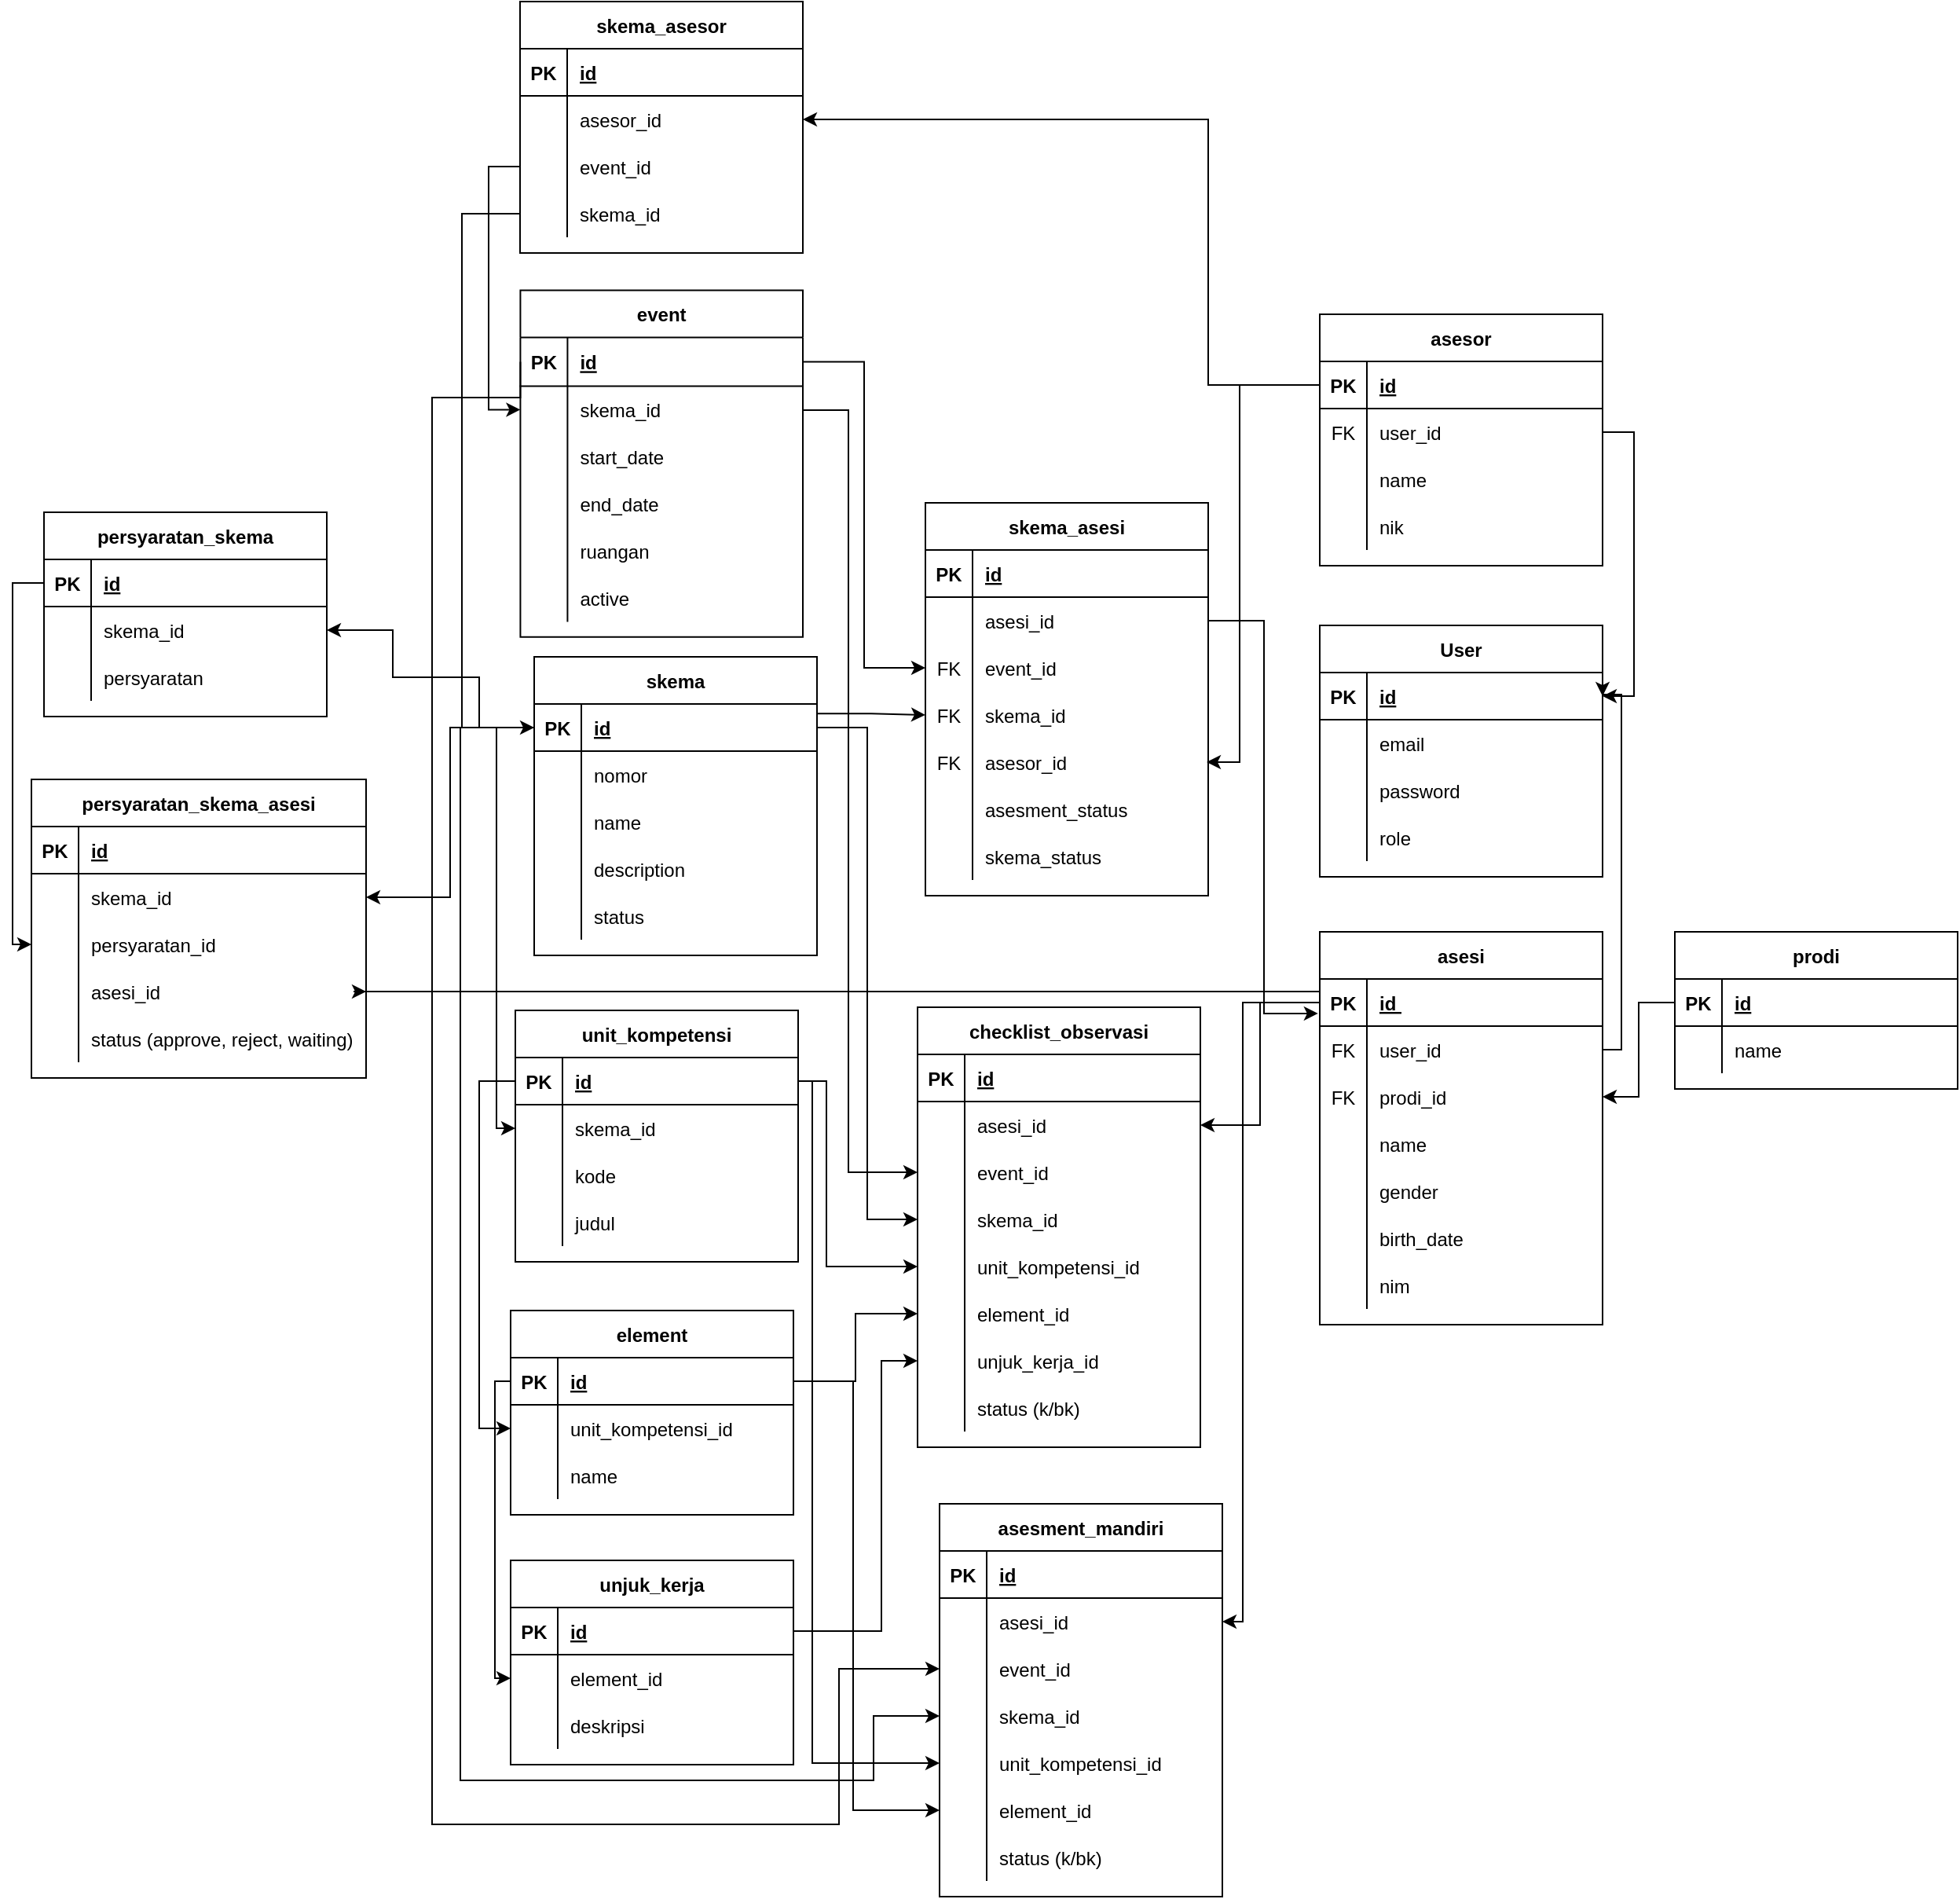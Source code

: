 <mxfile version="19.0.2" type="device"><diagram id="0DLd3xTsy1tm21MC-rvB" name="Page-1"><mxGraphModel dx="1693" dy="1127" grid="0" gridSize="10" guides="1" tooltips="1" connect="1" arrows="1" fold="1" page="0" pageScale="1" pageWidth="850" pageHeight="1100" math="0" shadow="0"><root><mxCell id="0"/><mxCell id="1" parent="0"/><mxCell id="ebrC5_HTOpcNUssn-If_-1" value="User" style="shape=table;startSize=30;container=1;collapsible=1;childLayout=tableLayout;fixedRows=1;rowLines=0;fontStyle=1;align=center;resizeLast=1;" parent="1" vertex="1"><mxGeometry x="602" y="100" width="180" height="160" as="geometry"/></mxCell><mxCell id="ebrC5_HTOpcNUssn-If_-2" value="" style="shape=tableRow;horizontal=0;startSize=0;swimlaneHead=0;swimlaneBody=0;fillColor=none;collapsible=0;dropTarget=0;points=[[0,0.5],[1,0.5]];portConstraint=eastwest;top=0;left=0;right=0;bottom=1;" parent="ebrC5_HTOpcNUssn-If_-1" vertex="1"><mxGeometry y="30" width="180" height="30" as="geometry"/></mxCell><mxCell id="ebrC5_HTOpcNUssn-If_-3" value="PK" style="shape=partialRectangle;connectable=0;fillColor=none;top=0;left=0;bottom=0;right=0;fontStyle=1;overflow=hidden;" parent="ebrC5_HTOpcNUssn-If_-2" vertex="1"><mxGeometry width="30" height="30" as="geometry"><mxRectangle width="30" height="30" as="alternateBounds"/></mxGeometry></mxCell><mxCell id="ebrC5_HTOpcNUssn-If_-4" value="id" style="shape=partialRectangle;connectable=0;fillColor=none;top=0;left=0;bottom=0;right=0;align=left;spacingLeft=6;fontStyle=5;overflow=hidden;" parent="ebrC5_HTOpcNUssn-If_-2" vertex="1"><mxGeometry x="30" width="150" height="30" as="geometry"><mxRectangle width="150" height="30" as="alternateBounds"/></mxGeometry></mxCell><mxCell id="ebrC5_HTOpcNUssn-If_-5" value="" style="shape=tableRow;horizontal=0;startSize=0;swimlaneHead=0;swimlaneBody=0;fillColor=none;collapsible=0;dropTarget=0;points=[[0,0.5],[1,0.5]];portConstraint=eastwest;top=0;left=0;right=0;bottom=0;" parent="ebrC5_HTOpcNUssn-If_-1" vertex="1"><mxGeometry y="60" width="180" height="30" as="geometry"/></mxCell><mxCell id="ebrC5_HTOpcNUssn-If_-6" value="" style="shape=partialRectangle;connectable=0;fillColor=none;top=0;left=0;bottom=0;right=0;editable=1;overflow=hidden;" parent="ebrC5_HTOpcNUssn-If_-5" vertex="1"><mxGeometry width="30" height="30" as="geometry"><mxRectangle width="30" height="30" as="alternateBounds"/></mxGeometry></mxCell><mxCell id="ebrC5_HTOpcNUssn-If_-7" value="email" style="shape=partialRectangle;connectable=0;fillColor=none;top=0;left=0;bottom=0;right=0;align=left;spacingLeft=6;overflow=hidden;" parent="ebrC5_HTOpcNUssn-If_-5" vertex="1"><mxGeometry x="30" width="150" height="30" as="geometry"><mxRectangle width="150" height="30" as="alternateBounds"/></mxGeometry></mxCell><mxCell id="ebrC5_HTOpcNUssn-If_-8" value="" style="shape=tableRow;horizontal=0;startSize=0;swimlaneHead=0;swimlaneBody=0;fillColor=none;collapsible=0;dropTarget=0;points=[[0,0.5],[1,0.5]];portConstraint=eastwest;top=0;left=0;right=0;bottom=0;" parent="ebrC5_HTOpcNUssn-If_-1" vertex="1"><mxGeometry y="90" width="180" height="30" as="geometry"/></mxCell><mxCell id="ebrC5_HTOpcNUssn-If_-9" value="" style="shape=partialRectangle;connectable=0;fillColor=none;top=0;left=0;bottom=0;right=0;editable=1;overflow=hidden;" parent="ebrC5_HTOpcNUssn-If_-8" vertex="1"><mxGeometry width="30" height="30" as="geometry"><mxRectangle width="30" height="30" as="alternateBounds"/></mxGeometry></mxCell><mxCell id="ebrC5_HTOpcNUssn-If_-10" value="password" style="shape=partialRectangle;connectable=0;fillColor=none;top=0;left=0;bottom=0;right=0;align=left;spacingLeft=6;overflow=hidden;" parent="ebrC5_HTOpcNUssn-If_-8" vertex="1"><mxGeometry x="30" width="150" height="30" as="geometry"><mxRectangle width="150" height="30" as="alternateBounds"/></mxGeometry></mxCell><mxCell id="ebrC5_HTOpcNUssn-If_-11" value="" style="shape=tableRow;horizontal=0;startSize=0;swimlaneHead=0;swimlaneBody=0;fillColor=none;collapsible=0;dropTarget=0;points=[[0,0.5],[1,0.5]];portConstraint=eastwest;top=0;left=0;right=0;bottom=0;" parent="ebrC5_HTOpcNUssn-If_-1" vertex="1"><mxGeometry y="120" width="180" height="30" as="geometry"/></mxCell><mxCell id="ebrC5_HTOpcNUssn-If_-12" value="" style="shape=partialRectangle;connectable=0;fillColor=none;top=0;left=0;bottom=0;right=0;editable=1;overflow=hidden;" parent="ebrC5_HTOpcNUssn-If_-11" vertex="1"><mxGeometry width="30" height="30" as="geometry"><mxRectangle width="30" height="30" as="alternateBounds"/></mxGeometry></mxCell><mxCell id="ebrC5_HTOpcNUssn-If_-13" value="role" style="shape=partialRectangle;connectable=0;fillColor=none;top=0;left=0;bottom=0;right=0;align=left;spacingLeft=6;overflow=hidden;" parent="ebrC5_HTOpcNUssn-If_-11" vertex="1"><mxGeometry x="30" width="150" height="30" as="geometry"><mxRectangle width="150" height="30" as="alternateBounds"/></mxGeometry></mxCell><mxCell id="ebrC5_HTOpcNUssn-If_-14" value="asesi" style="shape=table;startSize=30;container=1;collapsible=1;childLayout=tableLayout;fixedRows=1;rowLines=0;fontStyle=1;align=center;resizeLast=1;points=[[0,0,0,0,0],[0,0.17,0,0,0],[0,0.25,0,0,0],[0,0.5,0,0,0],[0,0.75,0,0,0],[0,1,0,0,0],[0.25,0,0,0,0],[0.25,1,0,0,0],[0.5,0,0,0,0],[0.5,1,0,0,0],[0.75,0,0,0,0],[0.75,1,0,0,0],[1,0,0,0,0],[1,0.25,0,0,0],[1,0.5,0,0,0],[1,0.75,0,0,0],[1,1,0,0,0]];" parent="1" vertex="1"><mxGeometry x="602" y="295" width="180" height="250" as="geometry"/></mxCell><mxCell id="ebrC5_HTOpcNUssn-If_-15" value="" style="shape=tableRow;horizontal=0;startSize=0;swimlaneHead=0;swimlaneBody=0;fillColor=none;collapsible=0;dropTarget=0;points=[[0,0.5],[1,0.5]];portConstraint=eastwest;top=0;left=0;right=0;bottom=1;" parent="ebrC5_HTOpcNUssn-If_-14" vertex="1"><mxGeometry y="30" width="180" height="30" as="geometry"/></mxCell><mxCell id="ebrC5_HTOpcNUssn-If_-16" value="PK" style="shape=partialRectangle;connectable=0;fillColor=none;top=0;left=0;bottom=0;right=0;fontStyle=1;overflow=hidden;" parent="ebrC5_HTOpcNUssn-If_-15" vertex="1"><mxGeometry width="30" height="30" as="geometry"><mxRectangle width="30" height="30" as="alternateBounds"/></mxGeometry></mxCell><mxCell id="ebrC5_HTOpcNUssn-If_-17" value="id " style="shape=partialRectangle;connectable=0;fillColor=none;top=0;left=0;bottom=0;right=0;align=left;spacingLeft=6;fontStyle=5;overflow=hidden;" parent="ebrC5_HTOpcNUssn-If_-15" vertex="1"><mxGeometry x="30" width="150" height="30" as="geometry"><mxRectangle width="150" height="30" as="alternateBounds"/></mxGeometry></mxCell><mxCell id="ebrC5_HTOpcNUssn-If_-18" value="" style="shape=tableRow;horizontal=0;startSize=0;swimlaneHead=0;swimlaneBody=0;fillColor=none;collapsible=0;dropTarget=0;points=[[0,0.5],[1,0.5]];portConstraint=eastwest;top=0;left=0;right=0;bottom=0;" parent="ebrC5_HTOpcNUssn-If_-14" vertex="1"><mxGeometry y="60" width="180" height="30" as="geometry"/></mxCell><mxCell id="ebrC5_HTOpcNUssn-If_-19" value="FK" style="shape=partialRectangle;connectable=0;fillColor=none;top=0;left=0;bottom=0;right=0;editable=1;overflow=hidden;" parent="ebrC5_HTOpcNUssn-If_-18" vertex="1"><mxGeometry width="30" height="30" as="geometry"><mxRectangle width="30" height="30" as="alternateBounds"/></mxGeometry></mxCell><mxCell id="ebrC5_HTOpcNUssn-If_-20" value="user_id" style="shape=partialRectangle;connectable=0;fillColor=none;top=0;left=0;bottom=0;right=0;align=left;spacingLeft=6;overflow=hidden;" parent="ebrC5_HTOpcNUssn-If_-18" vertex="1"><mxGeometry x="30" width="150" height="30" as="geometry"><mxRectangle width="150" height="30" as="alternateBounds"/></mxGeometry></mxCell><mxCell id="ebrC5_HTOpcNUssn-If_-46" value="" style="shape=tableRow;horizontal=0;startSize=0;swimlaneHead=0;swimlaneBody=0;fillColor=none;collapsible=0;dropTarget=0;points=[[0,0.5],[1,0.5]];portConstraint=eastwest;top=0;left=0;right=0;bottom=0;" parent="ebrC5_HTOpcNUssn-If_-14" vertex="1"><mxGeometry y="90" width="180" height="30" as="geometry"/></mxCell><mxCell id="ebrC5_HTOpcNUssn-If_-47" value="FK" style="shape=partialRectangle;connectable=0;fillColor=none;top=0;left=0;bottom=0;right=0;editable=1;overflow=hidden;" parent="ebrC5_HTOpcNUssn-If_-46" vertex="1"><mxGeometry width="30" height="30" as="geometry"><mxRectangle width="30" height="30" as="alternateBounds"/></mxGeometry></mxCell><mxCell id="ebrC5_HTOpcNUssn-If_-48" value="prodi_id" style="shape=partialRectangle;connectable=0;fillColor=none;top=0;left=0;bottom=0;right=0;align=left;spacingLeft=6;overflow=hidden;" parent="ebrC5_HTOpcNUssn-If_-46" vertex="1"><mxGeometry x="30" width="150" height="30" as="geometry"><mxRectangle width="150" height="30" as="alternateBounds"/></mxGeometry></mxCell><mxCell id="ebrC5_HTOpcNUssn-If_-21" value="" style="shape=tableRow;horizontal=0;startSize=0;swimlaneHead=0;swimlaneBody=0;fillColor=none;collapsible=0;dropTarget=0;points=[[0,0.5],[1,0.5]];portConstraint=eastwest;top=0;left=0;right=0;bottom=0;" parent="ebrC5_HTOpcNUssn-If_-14" vertex="1"><mxGeometry y="120" width="180" height="30" as="geometry"/></mxCell><mxCell id="ebrC5_HTOpcNUssn-If_-22" value="" style="shape=partialRectangle;connectable=0;fillColor=none;top=0;left=0;bottom=0;right=0;editable=1;overflow=hidden;" parent="ebrC5_HTOpcNUssn-If_-21" vertex="1"><mxGeometry width="30" height="30" as="geometry"><mxRectangle width="30" height="30" as="alternateBounds"/></mxGeometry></mxCell><mxCell id="ebrC5_HTOpcNUssn-If_-23" value="name" style="shape=partialRectangle;connectable=0;fillColor=none;top=0;left=0;bottom=0;right=0;align=left;spacingLeft=6;overflow=hidden;" parent="ebrC5_HTOpcNUssn-If_-21" vertex="1"><mxGeometry x="30" width="150" height="30" as="geometry"><mxRectangle width="150" height="30" as="alternateBounds"/></mxGeometry></mxCell><mxCell id="ebrC5_HTOpcNUssn-If_-24" value="" style="shape=tableRow;horizontal=0;startSize=0;swimlaneHead=0;swimlaneBody=0;fillColor=none;collapsible=0;dropTarget=0;points=[[0,0.5],[1,0.5]];portConstraint=eastwest;top=0;left=0;right=0;bottom=0;" parent="ebrC5_HTOpcNUssn-If_-14" vertex="1"><mxGeometry y="150" width="180" height="30" as="geometry"/></mxCell><mxCell id="ebrC5_HTOpcNUssn-If_-25" value="" style="shape=partialRectangle;connectable=0;fillColor=none;top=0;left=0;bottom=0;right=0;editable=1;overflow=hidden;" parent="ebrC5_HTOpcNUssn-If_-24" vertex="1"><mxGeometry width="30" height="30" as="geometry"><mxRectangle width="30" height="30" as="alternateBounds"/></mxGeometry></mxCell><mxCell id="ebrC5_HTOpcNUssn-If_-26" value="gender" style="shape=partialRectangle;connectable=0;fillColor=none;top=0;left=0;bottom=0;right=0;align=left;spacingLeft=6;overflow=hidden;" parent="ebrC5_HTOpcNUssn-If_-24" vertex="1"><mxGeometry x="30" width="150" height="30" as="geometry"><mxRectangle width="150" height="30" as="alternateBounds"/></mxGeometry></mxCell><mxCell id="ebrC5_HTOpcNUssn-If_-27" value="" style="shape=tableRow;horizontal=0;startSize=0;swimlaneHead=0;swimlaneBody=0;fillColor=none;collapsible=0;dropTarget=0;points=[[0,0.5],[1,0.5]];portConstraint=eastwest;top=0;left=0;right=0;bottom=0;" parent="ebrC5_HTOpcNUssn-If_-14" vertex="1"><mxGeometry y="180" width="180" height="30" as="geometry"/></mxCell><mxCell id="ebrC5_HTOpcNUssn-If_-28" value="" style="shape=partialRectangle;connectable=0;fillColor=none;top=0;left=0;bottom=0;right=0;editable=1;overflow=hidden;" parent="ebrC5_HTOpcNUssn-If_-27" vertex="1"><mxGeometry width="30" height="30" as="geometry"><mxRectangle width="30" height="30" as="alternateBounds"/></mxGeometry></mxCell><mxCell id="ebrC5_HTOpcNUssn-If_-29" value="birth_date" style="shape=partialRectangle;connectable=0;fillColor=none;top=0;left=0;bottom=0;right=0;align=left;spacingLeft=6;overflow=hidden;" parent="ebrC5_HTOpcNUssn-If_-27" vertex="1"><mxGeometry x="30" width="150" height="30" as="geometry"><mxRectangle width="150" height="30" as="alternateBounds"/></mxGeometry></mxCell><mxCell id="ebrC5_HTOpcNUssn-If_-30" value="" style="shape=tableRow;horizontal=0;startSize=0;swimlaneHead=0;swimlaneBody=0;fillColor=none;collapsible=0;dropTarget=0;points=[[0,0.5],[1,0.5]];portConstraint=eastwest;top=0;left=0;right=0;bottom=0;" parent="ebrC5_HTOpcNUssn-If_-14" vertex="1"><mxGeometry y="210" width="180" height="30" as="geometry"/></mxCell><mxCell id="ebrC5_HTOpcNUssn-If_-31" value="" style="shape=partialRectangle;connectable=0;fillColor=none;top=0;left=0;bottom=0;right=0;editable=1;overflow=hidden;" parent="ebrC5_HTOpcNUssn-If_-30" vertex="1"><mxGeometry width="30" height="30" as="geometry"><mxRectangle width="30" height="30" as="alternateBounds"/></mxGeometry></mxCell><mxCell id="ebrC5_HTOpcNUssn-If_-32" value="nim" style="shape=partialRectangle;connectable=0;fillColor=none;top=0;left=0;bottom=0;right=0;align=left;spacingLeft=6;overflow=hidden;" parent="ebrC5_HTOpcNUssn-If_-30" vertex="1"><mxGeometry x="30" width="150" height="30" as="geometry"><mxRectangle width="150" height="30" as="alternateBounds"/></mxGeometry></mxCell><mxCell id="ebrC5_HTOpcNUssn-If_-33" value="prodi" style="shape=table;startSize=30;container=1;collapsible=1;childLayout=tableLayout;fixedRows=1;rowLines=0;fontStyle=1;align=center;resizeLast=1;" parent="1" vertex="1"><mxGeometry x="828" y="295" width="180" height="100" as="geometry"/></mxCell><mxCell id="ebrC5_HTOpcNUssn-If_-34" value="" style="shape=tableRow;horizontal=0;startSize=0;swimlaneHead=0;swimlaneBody=0;fillColor=none;collapsible=0;dropTarget=0;points=[[0,0.5],[1,0.5]];portConstraint=eastwest;top=0;left=0;right=0;bottom=1;" parent="ebrC5_HTOpcNUssn-If_-33" vertex="1"><mxGeometry y="30" width="180" height="30" as="geometry"/></mxCell><mxCell id="ebrC5_HTOpcNUssn-If_-35" value="PK" style="shape=partialRectangle;connectable=0;fillColor=none;top=0;left=0;bottom=0;right=0;fontStyle=1;overflow=hidden;" parent="ebrC5_HTOpcNUssn-If_-34" vertex="1"><mxGeometry width="30" height="30" as="geometry"><mxRectangle width="30" height="30" as="alternateBounds"/></mxGeometry></mxCell><mxCell id="ebrC5_HTOpcNUssn-If_-36" value="id" style="shape=partialRectangle;connectable=0;fillColor=none;top=0;left=0;bottom=0;right=0;align=left;spacingLeft=6;fontStyle=5;overflow=hidden;" parent="ebrC5_HTOpcNUssn-If_-34" vertex="1"><mxGeometry x="30" width="150" height="30" as="geometry"><mxRectangle width="150" height="30" as="alternateBounds"/></mxGeometry></mxCell><mxCell id="ebrC5_HTOpcNUssn-If_-37" value="" style="shape=tableRow;horizontal=0;startSize=0;swimlaneHead=0;swimlaneBody=0;fillColor=none;collapsible=0;dropTarget=0;points=[[0,0.5],[1,0.5]];portConstraint=eastwest;top=0;left=0;right=0;bottom=0;" parent="ebrC5_HTOpcNUssn-If_-33" vertex="1"><mxGeometry y="60" width="180" height="30" as="geometry"/></mxCell><mxCell id="ebrC5_HTOpcNUssn-If_-38" value="" style="shape=partialRectangle;connectable=0;fillColor=none;top=0;left=0;bottom=0;right=0;editable=1;overflow=hidden;" parent="ebrC5_HTOpcNUssn-If_-37" vertex="1"><mxGeometry width="30" height="30" as="geometry"><mxRectangle width="30" height="30" as="alternateBounds"/></mxGeometry></mxCell><mxCell id="ebrC5_HTOpcNUssn-If_-39" value="name" style="shape=partialRectangle;connectable=0;fillColor=none;top=0;left=0;bottom=0;right=0;align=left;spacingLeft=6;overflow=hidden;" parent="ebrC5_HTOpcNUssn-If_-37" vertex="1"><mxGeometry x="30" width="150" height="30" as="geometry"><mxRectangle width="150" height="30" as="alternateBounds"/></mxGeometry></mxCell><mxCell id="ebrC5_HTOpcNUssn-If_-49" value="asesor" style="shape=table;startSize=30;container=1;collapsible=1;childLayout=tableLayout;fixedRows=1;rowLines=0;fontStyle=1;align=center;resizeLast=1;" parent="1" vertex="1"><mxGeometry x="602" y="-98" width="180" height="160" as="geometry"/></mxCell><mxCell id="ebrC5_HTOpcNUssn-If_-50" value="" style="shape=tableRow;horizontal=0;startSize=0;swimlaneHead=0;swimlaneBody=0;fillColor=none;collapsible=0;dropTarget=0;points=[[0,0.5],[1,0.5]];portConstraint=eastwest;top=0;left=0;right=0;bottom=1;" parent="ebrC5_HTOpcNUssn-If_-49" vertex="1"><mxGeometry y="30" width="180" height="30" as="geometry"/></mxCell><mxCell id="ebrC5_HTOpcNUssn-If_-51" value="PK" style="shape=partialRectangle;connectable=0;fillColor=none;top=0;left=0;bottom=0;right=0;fontStyle=1;overflow=hidden;" parent="ebrC5_HTOpcNUssn-If_-50" vertex="1"><mxGeometry width="30" height="30" as="geometry"><mxRectangle width="30" height="30" as="alternateBounds"/></mxGeometry></mxCell><mxCell id="ebrC5_HTOpcNUssn-If_-52" value="id" style="shape=partialRectangle;connectable=0;fillColor=none;top=0;left=0;bottom=0;right=0;align=left;spacingLeft=6;fontStyle=5;overflow=hidden;" parent="ebrC5_HTOpcNUssn-If_-50" vertex="1"><mxGeometry x="30" width="150" height="30" as="geometry"><mxRectangle width="150" height="30" as="alternateBounds"/></mxGeometry></mxCell><mxCell id="ebrC5_HTOpcNUssn-If_-53" value="" style="shape=tableRow;horizontal=0;startSize=0;swimlaneHead=0;swimlaneBody=0;fillColor=none;collapsible=0;dropTarget=0;points=[[0,0.5],[1,0.5]];portConstraint=eastwest;top=0;left=0;right=0;bottom=0;" parent="ebrC5_HTOpcNUssn-If_-49" vertex="1"><mxGeometry y="60" width="180" height="30" as="geometry"/></mxCell><mxCell id="ebrC5_HTOpcNUssn-If_-54" value="FK" style="shape=partialRectangle;connectable=0;fillColor=none;top=0;left=0;bottom=0;right=0;editable=1;overflow=hidden;" parent="ebrC5_HTOpcNUssn-If_-53" vertex="1"><mxGeometry width="30" height="30" as="geometry"><mxRectangle width="30" height="30" as="alternateBounds"/></mxGeometry></mxCell><mxCell id="ebrC5_HTOpcNUssn-If_-55" value="user_id" style="shape=partialRectangle;connectable=0;fillColor=none;top=0;left=0;bottom=0;right=0;align=left;spacingLeft=6;overflow=hidden;" parent="ebrC5_HTOpcNUssn-If_-53" vertex="1"><mxGeometry x="30" width="150" height="30" as="geometry"><mxRectangle width="150" height="30" as="alternateBounds"/></mxGeometry></mxCell><mxCell id="ebrC5_HTOpcNUssn-If_-56" value="" style="shape=tableRow;horizontal=0;startSize=0;swimlaneHead=0;swimlaneBody=0;fillColor=none;collapsible=0;dropTarget=0;points=[[0,0.5],[1,0.5]];portConstraint=eastwest;top=0;left=0;right=0;bottom=0;" parent="ebrC5_HTOpcNUssn-If_-49" vertex="1"><mxGeometry y="90" width="180" height="30" as="geometry"/></mxCell><mxCell id="ebrC5_HTOpcNUssn-If_-57" value="" style="shape=partialRectangle;connectable=0;fillColor=none;top=0;left=0;bottom=0;right=0;editable=1;overflow=hidden;" parent="ebrC5_HTOpcNUssn-If_-56" vertex="1"><mxGeometry width="30" height="30" as="geometry"><mxRectangle width="30" height="30" as="alternateBounds"/></mxGeometry></mxCell><mxCell id="ebrC5_HTOpcNUssn-If_-58" value="name" style="shape=partialRectangle;connectable=0;fillColor=none;top=0;left=0;bottom=0;right=0;align=left;spacingLeft=6;overflow=hidden;" parent="ebrC5_HTOpcNUssn-If_-56" vertex="1"><mxGeometry x="30" width="150" height="30" as="geometry"><mxRectangle width="150" height="30" as="alternateBounds"/></mxGeometry></mxCell><mxCell id="ebrC5_HTOpcNUssn-If_-59" value="" style="shape=tableRow;horizontal=0;startSize=0;swimlaneHead=0;swimlaneBody=0;fillColor=none;collapsible=0;dropTarget=0;points=[[0,0.5],[1,0.5]];portConstraint=eastwest;top=0;left=0;right=0;bottom=0;" parent="ebrC5_HTOpcNUssn-If_-49" vertex="1"><mxGeometry y="120" width="180" height="30" as="geometry"/></mxCell><mxCell id="ebrC5_HTOpcNUssn-If_-60" value="" style="shape=partialRectangle;connectable=0;fillColor=none;top=0;left=0;bottom=0;right=0;editable=1;overflow=hidden;" parent="ebrC5_HTOpcNUssn-If_-59" vertex="1"><mxGeometry width="30" height="30" as="geometry"><mxRectangle width="30" height="30" as="alternateBounds"/></mxGeometry></mxCell><mxCell id="ebrC5_HTOpcNUssn-If_-61" value="nik" style="shape=partialRectangle;connectable=0;fillColor=none;top=0;left=0;bottom=0;right=0;align=left;spacingLeft=6;overflow=hidden;" parent="ebrC5_HTOpcNUssn-If_-59" vertex="1"><mxGeometry x="30" width="150" height="30" as="geometry"><mxRectangle width="150" height="30" as="alternateBounds"/></mxGeometry></mxCell><mxCell id="ebrC5_HTOpcNUssn-If_-65" style="edgeStyle=orthogonalEdgeStyle;rounded=0;orthogonalLoop=1;jettySize=auto;html=1;exitX=0;exitY=0.5;exitDx=0;exitDy=0;entryX=1;entryY=0.5;entryDx=0;entryDy=0;" parent="1" source="ebrC5_HTOpcNUssn-If_-34" target="ebrC5_HTOpcNUssn-If_-46" edge="1"><mxGeometry relative="1" as="geometry"/></mxCell><mxCell id="ebrC5_HTOpcNUssn-If_-66" style="edgeStyle=orthogonalEdgeStyle;rounded=0;orthogonalLoop=1;jettySize=auto;html=1;exitX=1;exitY=0.5;exitDx=0;exitDy=0;entryX=1;entryY=0.5;entryDx=0;entryDy=0;" parent="1" source="ebrC5_HTOpcNUssn-If_-18" target="ebrC5_HTOpcNUssn-If_-2" edge="1"><mxGeometry relative="1" as="geometry"><Array as="points"><mxPoint x="794" y="370"/><mxPoint x="794" y="144"/></Array></mxGeometry></mxCell><mxCell id="ebrC5_HTOpcNUssn-If_-67" style="edgeStyle=orthogonalEdgeStyle;rounded=0;orthogonalLoop=1;jettySize=auto;html=1;exitX=1;exitY=0.5;exitDx=0;exitDy=0;entryX=1;entryY=0.5;entryDx=0;entryDy=0;" parent="1" source="ebrC5_HTOpcNUssn-If_-53" target="ebrC5_HTOpcNUssn-If_-2" edge="1"><mxGeometry relative="1" as="geometry"/></mxCell><mxCell id="ebrC5_HTOpcNUssn-If_-219" style="edgeStyle=orthogonalEdgeStyle;rounded=0;orthogonalLoop=1;jettySize=auto;html=1;exitX=1;exitY=0.28;exitDx=0;exitDy=0;exitPerimeter=0;entryX=0;entryY=0.5;entryDx=0;entryDy=0;" parent="1" source="ebrC5_HTOpcNUssn-If_-68" target="ebrC5_HTOpcNUssn-If_-197" edge="1"><mxGeometry relative="1" as="geometry"><Array as="points"><mxPoint x="302" y="-37"/><mxPoint x="302" y="448"/></Array></mxGeometry></mxCell><mxCell id="ebrC5_HTOpcNUssn-If_-68" value="event" style="shape=table;startSize=30;container=1;collapsible=1;childLayout=tableLayout;fixedRows=1;rowLines=0;fontStyle=1;align=center;resizeLast=1;points=[[0,0,0,0,0],[0,0.25,0,0,0],[0,0.5,0,0,0],[0,0.75,0,0,0],[0,1,0,0,0],[0.25,0,0,0,0],[0.25,1,0,0,0],[0.5,0,0,0,0],[0.5,1,0,0,0],[0.75,0,0,0,0],[0.75,1,0,0,0],[1,0,0,0,0],[1,0.22,0,0,0],[1,0.28,0,0,0],[1,0.5,0,0,0],[1,0.75,0,0,0],[1,1,0,0,0]];" parent="1" vertex="1"><mxGeometry x="93.21" y="-113.31" width="179.792" height="220.625" as="geometry"/></mxCell><mxCell id="ebrC5_HTOpcNUssn-If_-69" value="" style="shape=tableRow;horizontal=0;startSize=0;swimlaneHead=0;swimlaneBody=0;fillColor=none;collapsible=0;dropTarget=0;points=[[0,0.5],[1,0.5]];portConstraint=eastwest;top=0;left=0;right=0;bottom=1;" parent="ebrC5_HTOpcNUssn-If_-68" vertex="1"><mxGeometry y="30" width="179.792" height="31" as="geometry"/></mxCell><mxCell id="ebrC5_HTOpcNUssn-If_-70" value="PK" style="shape=partialRectangle;connectable=0;fillColor=none;top=0;left=0;bottom=0;right=0;fontStyle=1;overflow=hidden;" parent="ebrC5_HTOpcNUssn-If_-69" vertex="1"><mxGeometry width="30" height="31" as="geometry"><mxRectangle width="30" height="31" as="alternateBounds"/></mxGeometry></mxCell><mxCell id="ebrC5_HTOpcNUssn-If_-71" value="id" style="shape=partialRectangle;connectable=0;fillColor=none;top=0;left=0;bottom=0;right=0;align=left;spacingLeft=6;fontStyle=5;overflow=hidden;" parent="ebrC5_HTOpcNUssn-If_-69" vertex="1"><mxGeometry x="30" width="149.792" height="31" as="geometry"><mxRectangle width="149.792" height="31" as="alternateBounds"/></mxGeometry></mxCell><mxCell id="ebrC5_HTOpcNUssn-If_-72" value="" style="shape=tableRow;horizontal=0;startSize=0;swimlaneHead=0;swimlaneBody=0;fillColor=none;collapsible=0;dropTarget=0;points=[[0,0.5],[1,0.5]];portConstraint=eastwest;top=0;left=0;right=0;bottom=0;" parent="ebrC5_HTOpcNUssn-If_-68" vertex="1"><mxGeometry y="61" width="179.792" height="30" as="geometry"/></mxCell><mxCell id="ebrC5_HTOpcNUssn-If_-73" value="" style="shape=partialRectangle;connectable=0;fillColor=none;top=0;left=0;bottom=0;right=0;editable=1;overflow=hidden;" parent="ebrC5_HTOpcNUssn-If_-72" vertex="1"><mxGeometry width="30" height="30" as="geometry"><mxRectangle width="30" height="30" as="alternateBounds"/></mxGeometry></mxCell><mxCell id="ebrC5_HTOpcNUssn-If_-74" value="skema_id" style="shape=partialRectangle;connectable=0;fillColor=none;top=0;left=0;bottom=0;right=0;align=left;spacingLeft=6;overflow=hidden;" parent="ebrC5_HTOpcNUssn-If_-72" vertex="1"><mxGeometry x="30" width="149.792" height="30" as="geometry"><mxRectangle width="149.792" height="30" as="alternateBounds"/></mxGeometry></mxCell><mxCell id="ebrC5_HTOpcNUssn-If_-75" value="" style="shape=tableRow;horizontal=0;startSize=0;swimlaneHead=0;swimlaneBody=0;fillColor=none;collapsible=0;dropTarget=0;points=[[0,0.5],[1,0.5]];portConstraint=eastwest;top=0;left=0;right=0;bottom=0;" parent="ebrC5_HTOpcNUssn-If_-68" vertex="1"><mxGeometry y="91" width="179.792" height="30" as="geometry"/></mxCell><mxCell id="ebrC5_HTOpcNUssn-If_-76" value="" style="shape=partialRectangle;connectable=0;fillColor=none;top=0;left=0;bottom=0;right=0;editable=1;overflow=hidden;" parent="ebrC5_HTOpcNUssn-If_-75" vertex="1"><mxGeometry width="30" height="30" as="geometry"><mxRectangle width="30" height="30" as="alternateBounds"/></mxGeometry></mxCell><mxCell id="ebrC5_HTOpcNUssn-If_-77" value="start_date" style="shape=partialRectangle;connectable=0;fillColor=none;top=0;left=0;bottom=0;right=0;align=left;spacingLeft=6;overflow=hidden;" parent="ebrC5_HTOpcNUssn-If_-75" vertex="1"><mxGeometry x="30" width="149.792" height="30" as="geometry"><mxRectangle width="149.792" height="30" as="alternateBounds"/></mxGeometry></mxCell><mxCell id="ebrC5_HTOpcNUssn-If_-78" value="" style="shape=tableRow;horizontal=0;startSize=0;swimlaneHead=0;swimlaneBody=0;fillColor=none;collapsible=0;dropTarget=0;points=[[0,0.5],[1,0.5]];portConstraint=eastwest;top=0;left=0;right=0;bottom=0;" parent="ebrC5_HTOpcNUssn-If_-68" vertex="1"><mxGeometry y="121" width="179.792" height="30" as="geometry"/></mxCell><mxCell id="ebrC5_HTOpcNUssn-If_-79" value="" style="shape=partialRectangle;connectable=0;fillColor=none;top=0;left=0;bottom=0;right=0;editable=1;overflow=hidden;" parent="ebrC5_HTOpcNUssn-If_-78" vertex="1"><mxGeometry width="30" height="30" as="geometry"><mxRectangle width="30" height="30" as="alternateBounds"/></mxGeometry></mxCell><mxCell id="ebrC5_HTOpcNUssn-If_-80" value="end_date" style="shape=partialRectangle;connectable=0;fillColor=none;top=0;left=0;bottom=0;right=0;align=left;spacingLeft=6;overflow=hidden;" parent="ebrC5_HTOpcNUssn-If_-78" vertex="1"><mxGeometry x="30" width="149.792" height="30" as="geometry"><mxRectangle width="149.792" height="30" as="alternateBounds"/></mxGeometry></mxCell><mxCell id="UJkqi57ZlLK-mXPu6nje-35" value="" style="shape=tableRow;horizontal=0;startSize=0;swimlaneHead=0;swimlaneBody=0;fillColor=none;collapsible=0;dropTarget=0;points=[[0,0.5],[1,0.5]];portConstraint=eastwest;top=0;left=0;right=0;bottom=0;" vertex="1" parent="ebrC5_HTOpcNUssn-If_-68"><mxGeometry y="151" width="179.792" height="30" as="geometry"/></mxCell><mxCell id="UJkqi57ZlLK-mXPu6nje-36" value="" style="shape=partialRectangle;connectable=0;fillColor=none;top=0;left=0;bottom=0;right=0;editable=1;overflow=hidden;" vertex="1" parent="UJkqi57ZlLK-mXPu6nje-35"><mxGeometry width="30" height="30" as="geometry"><mxRectangle width="30" height="30" as="alternateBounds"/></mxGeometry></mxCell><mxCell id="UJkqi57ZlLK-mXPu6nje-37" value="ruangan" style="shape=partialRectangle;connectable=0;fillColor=none;top=0;left=0;bottom=0;right=0;align=left;spacingLeft=6;overflow=hidden;" vertex="1" parent="UJkqi57ZlLK-mXPu6nje-35"><mxGeometry x="30" width="149.792" height="30" as="geometry"><mxRectangle width="149.792" height="30" as="alternateBounds"/></mxGeometry></mxCell><mxCell id="ebrC5_HTOpcNUssn-If_-81" value="" style="shape=tableRow;horizontal=0;startSize=0;swimlaneHead=0;swimlaneBody=0;fillColor=none;collapsible=0;dropTarget=0;points=[[0,0.5],[1,0.5]];portConstraint=eastwest;top=0;left=0;right=0;bottom=0;" parent="ebrC5_HTOpcNUssn-If_-68" vertex="1"><mxGeometry y="181" width="179.792" height="30" as="geometry"/></mxCell><mxCell id="ebrC5_HTOpcNUssn-If_-82" value="" style="shape=partialRectangle;connectable=0;fillColor=none;top=0;left=0;bottom=0;right=0;editable=1;overflow=hidden;" parent="ebrC5_HTOpcNUssn-If_-81" vertex="1"><mxGeometry width="30" height="30" as="geometry"><mxRectangle width="30" height="30" as="alternateBounds"/></mxGeometry></mxCell><mxCell id="ebrC5_HTOpcNUssn-If_-83" value="active" style="shape=partialRectangle;connectable=0;fillColor=none;top=0;left=0;bottom=0;right=0;align=left;spacingLeft=6;overflow=hidden;" parent="ebrC5_HTOpcNUssn-If_-81" vertex="1"><mxGeometry x="30" width="149.792" height="30" as="geometry"><mxRectangle width="149.792" height="30" as="alternateBounds"/></mxGeometry></mxCell><mxCell id="ebrC5_HTOpcNUssn-If_-221" style="edgeStyle=orthogonalEdgeStyle;rounded=0;orthogonalLoop=1;jettySize=auto;html=1;exitX=1;exitY=0.19;exitDx=0;exitDy=0;exitPerimeter=0;entryX=0;entryY=0.5;entryDx=0;entryDy=0;" parent="1" source="ebrC5_HTOpcNUssn-If_-84" target="ebrC5_HTOpcNUssn-If_-110" edge="1"><mxGeometry relative="1" as="geometry"/></mxCell><mxCell id="ebrC5_HTOpcNUssn-If_-84" value="skema" style="shape=table;startSize=30;container=1;collapsible=1;childLayout=tableLayout;fixedRows=1;rowLines=0;fontStyle=1;align=center;resizeLast=1;points=[[0,0,0,0,0],[0,0.25,0,0,0],[0,0.5,0,0,0],[0,0.75,0,0,0],[0,1,0,0,0],[0.25,0,0,0,0],[0.25,1,0,0,0],[0.5,0,0,0,0],[0.5,1,0,0,0],[0.75,0,0,0,0],[0.75,1,0,0,0],[1,0,0,0,0],[1,0.19,0,0,0],[1,0.28,0,0,0],[1,0.5,0,0,0],[1,0.75,0,0,0],[1,1,0,0,0]];" parent="1" vertex="1"><mxGeometry x="102" y="120" width="180" height="190" as="geometry"/></mxCell><mxCell id="ebrC5_HTOpcNUssn-If_-85" value="" style="shape=tableRow;horizontal=0;startSize=0;swimlaneHead=0;swimlaneBody=0;fillColor=none;collapsible=0;dropTarget=0;points=[[0,0.5],[1,0.5]];portConstraint=eastwest;top=0;left=0;right=0;bottom=1;" parent="ebrC5_HTOpcNUssn-If_-84" vertex="1"><mxGeometry y="30" width="180" height="30" as="geometry"/></mxCell><mxCell id="ebrC5_HTOpcNUssn-If_-86" value="PK" style="shape=partialRectangle;connectable=0;fillColor=none;top=0;left=0;bottom=0;right=0;fontStyle=1;overflow=hidden;" parent="ebrC5_HTOpcNUssn-If_-85" vertex="1"><mxGeometry width="30" height="30" as="geometry"><mxRectangle width="30" height="30" as="alternateBounds"/></mxGeometry></mxCell><mxCell id="ebrC5_HTOpcNUssn-If_-87" value="id" style="shape=partialRectangle;connectable=0;fillColor=none;top=0;left=0;bottom=0;right=0;align=left;spacingLeft=6;fontStyle=5;overflow=hidden;" parent="ebrC5_HTOpcNUssn-If_-85" vertex="1"><mxGeometry x="30" width="150" height="30" as="geometry"><mxRectangle width="150" height="30" as="alternateBounds"/></mxGeometry></mxCell><mxCell id="ebrC5_HTOpcNUssn-If_-88" value="" style="shape=tableRow;horizontal=0;startSize=0;swimlaneHead=0;swimlaneBody=0;fillColor=none;collapsible=0;dropTarget=0;points=[[0,0.5],[1,0.5]];portConstraint=eastwest;top=0;left=0;right=0;bottom=0;" parent="ebrC5_HTOpcNUssn-If_-84" vertex="1"><mxGeometry y="60" width="180" height="30" as="geometry"/></mxCell><mxCell id="ebrC5_HTOpcNUssn-If_-89" value="" style="shape=partialRectangle;connectable=0;fillColor=none;top=0;left=0;bottom=0;right=0;editable=1;overflow=hidden;" parent="ebrC5_HTOpcNUssn-If_-88" vertex="1"><mxGeometry width="30" height="30" as="geometry"><mxRectangle width="30" height="30" as="alternateBounds"/></mxGeometry></mxCell><mxCell id="ebrC5_HTOpcNUssn-If_-90" value="nomor" style="shape=partialRectangle;connectable=0;fillColor=none;top=0;left=0;bottom=0;right=0;align=left;spacingLeft=6;overflow=hidden;" parent="ebrC5_HTOpcNUssn-If_-88" vertex="1"><mxGeometry x="30" width="150" height="30" as="geometry"><mxRectangle width="150" height="30" as="alternateBounds"/></mxGeometry></mxCell><mxCell id="ebrC5_HTOpcNUssn-If_-91" value="" style="shape=tableRow;horizontal=0;startSize=0;swimlaneHead=0;swimlaneBody=0;fillColor=none;collapsible=0;dropTarget=0;points=[[0,0.5],[1,0.5]];portConstraint=eastwest;top=0;left=0;right=0;bottom=0;" parent="ebrC5_HTOpcNUssn-If_-84" vertex="1"><mxGeometry y="90" width="180" height="30" as="geometry"/></mxCell><mxCell id="ebrC5_HTOpcNUssn-If_-92" value="" style="shape=partialRectangle;connectable=0;fillColor=none;top=0;left=0;bottom=0;right=0;editable=1;overflow=hidden;" parent="ebrC5_HTOpcNUssn-If_-91" vertex="1"><mxGeometry width="30" height="30" as="geometry"><mxRectangle width="30" height="30" as="alternateBounds"/></mxGeometry></mxCell><mxCell id="ebrC5_HTOpcNUssn-If_-93" value="name" style="shape=partialRectangle;connectable=0;fillColor=none;top=0;left=0;bottom=0;right=0;align=left;spacingLeft=6;overflow=hidden;" parent="ebrC5_HTOpcNUssn-If_-91" vertex="1"><mxGeometry x="30" width="150" height="30" as="geometry"><mxRectangle width="150" height="30" as="alternateBounds"/></mxGeometry></mxCell><mxCell id="ebrC5_HTOpcNUssn-If_-94" value="" style="shape=tableRow;horizontal=0;startSize=0;swimlaneHead=0;swimlaneBody=0;fillColor=none;collapsible=0;dropTarget=0;points=[[0,0.5],[1,0.5]];portConstraint=eastwest;top=0;left=0;right=0;bottom=0;" parent="ebrC5_HTOpcNUssn-If_-84" vertex="1"><mxGeometry y="120" width="180" height="30" as="geometry"/></mxCell><mxCell id="ebrC5_HTOpcNUssn-If_-95" value="" style="shape=partialRectangle;connectable=0;fillColor=none;top=0;left=0;bottom=0;right=0;editable=1;overflow=hidden;" parent="ebrC5_HTOpcNUssn-If_-94" vertex="1"><mxGeometry width="30" height="30" as="geometry"><mxRectangle width="30" height="30" as="alternateBounds"/></mxGeometry></mxCell><mxCell id="ebrC5_HTOpcNUssn-If_-96" value="description" style="shape=partialRectangle;connectable=0;fillColor=none;top=0;left=0;bottom=0;right=0;align=left;spacingLeft=6;overflow=hidden;" parent="ebrC5_HTOpcNUssn-If_-94" vertex="1"><mxGeometry x="30" width="150" height="30" as="geometry"><mxRectangle width="150" height="30" as="alternateBounds"/></mxGeometry></mxCell><mxCell id="ebrC5_HTOpcNUssn-If_-97" value="" style="shape=tableRow;horizontal=0;startSize=0;swimlaneHead=0;swimlaneBody=0;fillColor=none;collapsible=0;dropTarget=0;points=[[0,0.5],[1,0.5]];portConstraint=eastwest;top=0;left=0;right=0;bottom=0;" parent="ebrC5_HTOpcNUssn-If_-84" vertex="1"><mxGeometry y="150" width="180" height="30" as="geometry"/></mxCell><mxCell id="ebrC5_HTOpcNUssn-If_-98" value="" style="shape=partialRectangle;connectable=0;fillColor=none;top=0;left=0;bottom=0;right=0;editable=1;overflow=hidden;" parent="ebrC5_HTOpcNUssn-If_-97" vertex="1"><mxGeometry width="30" height="30" as="geometry"><mxRectangle width="30" height="30" as="alternateBounds"/></mxGeometry></mxCell><mxCell id="ebrC5_HTOpcNUssn-If_-99" value="status" style="shape=partialRectangle;connectable=0;fillColor=none;top=0;left=0;bottom=0;right=0;align=left;spacingLeft=6;overflow=hidden;" parent="ebrC5_HTOpcNUssn-If_-97" vertex="1"><mxGeometry x="30" width="150" height="30" as="geometry"><mxRectangle width="150" height="30" as="alternateBounds"/></mxGeometry></mxCell><mxCell id="ebrC5_HTOpcNUssn-If_-100" value="skema_asesi" style="shape=table;startSize=30;container=1;collapsible=1;childLayout=tableLayout;fixedRows=1;rowLines=0;fontStyle=1;align=center;resizeLast=1;" parent="1" vertex="1"><mxGeometry x="351" y="22" width="180" height="250" as="geometry"/></mxCell><mxCell id="ebrC5_HTOpcNUssn-If_-101" value="" style="shape=tableRow;horizontal=0;startSize=0;swimlaneHead=0;swimlaneBody=0;fillColor=none;collapsible=0;dropTarget=0;points=[[0,0.5],[1,0.5]];portConstraint=eastwest;top=0;left=0;right=0;bottom=1;" parent="ebrC5_HTOpcNUssn-If_-100" vertex="1"><mxGeometry y="30" width="180" height="30" as="geometry"/></mxCell><mxCell id="ebrC5_HTOpcNUssn-If_-102" value="PK" style="shape=partialRectangle;connectable=0;fillColor=none;top=0;left=0;bottom=0;right=0;fontStyle=1;overflow=hidden;" parent="ebrC5_HTOpcNUssn-If_-101" vertex="1"><mxGeometry width="30" height="30" as="geometry"><mxRectangle width="30" height="30" as="alternateBounds"/></mxGeometry></mxCell><mxCell id="ebrC5_HTOpcNUssn-If_-103" value="id" style="shape=partialRectangle;connectable=0;fillColor=none;top=0;left=0;bottom=0;right=0;align=left;spacingLeft=6;fontStyle=5;overflow=hidden;" parent="ebrC5_HTOpcNUssn-If_-101" vertex="1"><mxGeometry x="30" width="150" height="30" as="geometry"><mxRectangle width="150" height="30" as="alternateBounds"/></mxGeometry></mxCell><mxCell id="ebrC5_HTOpcNUssn-If_-104" value="" style="shape=tableRow;horizontal=0;startSize=0;swimlaneHead=0;swimlaneBody=0;fillColor=none;collapsible=0;dropTarget=0;points=[[0,0.5],[1,0.5]];portConstraint=eastwest;top=0;left=0;right=0;bottom=0;" parent="ebrC5_HTOpcNUssn-If_-100" vertex="1"><mxGeometry y="60" width="180" height="30" as="geometry"/></mxCell><mxCell id="ebrC5_HTOpcNUssn-If_-105" value="" style="shape=partialRectangle;connectable=0;fillColor=none;top=0;left=0;bottom=0;right=0;editable=1;overflow=hidden;" parent="ebrC5_HTOpcNUssn-If_-104" vertex="1"><mxGeometry width="30" height="30" as="geometry"><mxRectangle width="30" height="30" as="alternateBounds"/></mxGeometry></mxCell><mxCell id="ebrC5_HTOpcNUssn-If_-106" value="asesi_id" style="shape=partialRectangle;connectable=0;fillColor=none;top=0;left=0;bottom=0;right=0;align=left;spacingLeft=6;overflow=hidden;" parent="ebrC5_HTOpcNUssn-If_-104" vertex="1"><mxGeometry x="30" width="150" height="30" as="geometry"><mxRectangle width="150" height="30" as="alternateBounds"/></mxGeometry></mxCell><mxCell id="ebrC5_HTOpcNUssn-If_-107" value="" style="shape=tableRow;horizontal=0;startSize=0;swimlaneHead=0;swimlaneBody=0;fillColor=none;collapsible=0;dropTarget=0;points=[[0,0.5],[1,0.5]];portConstraint=eastwest;top=0;left=0;right=0;bottom=0;" parent="ebrC5_HTOpcNUssn-If_-100" vertex="1"><mxGeometry y="90" width="180" height="30" as="geometry"/></mxCell><mxCell id="ebrC5_HTOpcNUssn-If_-108" value="FK" style="shape=partialRectangle;connectable=0;fillColor=none;top=0;left=0;bottom=0;right=0;editable=1;overflow=hidden;" parent="ebrC5_HTOpcNUssn-If_-107" vertex="1"><mxGeometry width="30" height="30" as="geometry"><mxRectangle width="30" height="30" as="alternateBounds"/></mxGeometry></mxCell><mxCell id="ebrC5_HTOpcNUssn-If_-109" value="event_id" style="shape=partialRectangle;connectable=0;fillColor=none;top=0;left=0;bottom=0;right=0;align=left;spacingLeft=6;overflow=hidden;" parent="ebrC5_HTOpcNUssn-If_-107" vertex="1"><mxGeometry x="30" width="150" height="30" as="geometry"><mxRectangle width="150" height="30" as="alternateBounds"/></mxGeometry></mxCell><mxCell id="ebrC5_HTOpcNUssn-If_-110" value="" style="shape=tableRow;horizontal=0;startSize=0;swimlaneHead=0;swimlaneBody=0;fillColor=none;collapsible=0;dropTarget=0;points=[[0,0.5],[1,0.5]];portConstraint=eastwest;top=0;left=0;right=0;bottom=0;" parent="ebrC5_HTOpcNUssn-If_-100" vertex="1"><mxGeometry y="120" width="180" height="30" as="geometry"/></mxCell><mxCell id="ebrC5_HTOpcNUssn-If_-111" value="FK" style="shape=partialRectangle;connectable=0;fillColor=none;top=0;left=0;bottom=0;right=0;editable=1;overflow=hidden;" parent="ebrC5_HTOpcNUssn-If_-110" vertex="1"><mxGeometry width="30" height="30" as="geometry"><mxRectangle width="30" height="30" as="alternateBounds"/></mxGeometry></mxCell><mxCell id="ebrC5_HTOpcNUssn-If_-112" value="skema_id" style="shape=partialRectangle;connectable=0;fillColor=none;top=0;left=0;bottom=0;right=0;align=left;spacingLeft=6;overflow=hidden;" parent="ebrC5_HTOpcNUssn-If_-110" vertex="1"><mxGeometry x="30" width="150" height="30" as="geometry"><mxRectangle width="150" height="30" as="alternateBounds"/></mxGeometry></mxCell><mxCell id="ebrC5_HTOpcNUssn-If_-113" value="" style="shape=tableRow;horizontal=0;startSize=0;swimlaneHead=0;swimlaneBody=0;fillColor=none;collapsible=0;dropTarget=0;points=[[0,0.5],[1,0.5]];portConstraint=eastwest;top=0;left=0;right=0;bottom=0;" parent="ebrC5_HTOpcNUssn-If_-100" vertex="1"><mxGeometry y="150" width="180" height="30" as="geometry"/></mxCell><mxCell id="ebrC5_HTOpcNUssn-If_-114" value="FK" style="shape=partialRectangle;connectable=0;fillColor=none;top=0;left=0;bottom=0;right=0;editable=1;overflow=hidden;" parent="ebrC5_HTOpcNUssn-If_-113" vertex="1"><mxGeometry width="30" height="30" as="geometry"><mxRectangle width="30" height="30" as="alternateBounds"/></mxGeometry></mxCell><mxCell id="ebrC5_HTOpcNUssn-If_-115" value="asesor_id" style="shape=partialRectangle;connectable=0;fillColor=none;top=0;left=0;bottom=0;right=0;align=left;spacingLeft=6;overflow=hidden;" parent="ebrC5_HTOpcNUssn-If_-113" vertex="1"><mxGeometry x="30" width="150" height="30" as="geometry"><mxRectangle width="150" height="30" as="alternateBounds"/></mxGeometry></mxCell><mxCell id="ebrC5_HTOpcNUssn-If_-132" value="" style="shape=tableRow;horizontal=0;startSize=0;swimlaneHead=0;swimlaneBody=0;fillColor=none;collapsible=0;dropTarget=0;points=[[0,0.5],[1,0.5]];portConstraint=eastwest;top=0;left=0;right=0;bottom=0;" parent="ebrC5_HTOpcNUssn-If_-100" vertex="1"><mxGeometry y="180" width="180" height="30" as="geometry"/></mxCell><mxCell id="ebrC5_HTOpcNUssn-If_-133" value="" style="shape=partialRectangle;connectable=0;fillColor=none;top=0;left=0;bottom=0;right=0;editable=1;overflow=hidden;" parent="ebrC5_HTOpcNUssn-If_-132" vertex="1"><mxGeometry width="30" height="30" as="geometry"><mxRectangle width="30" height="30" as="alternateBounds"/></mxGeometry></mxCell><mxCell id="ebrC5_HTOpcNUssn-If_-134" value="asesment_status" style="shape=partialRectangle;connectable=0;fillColor=none;top=0;left=0;bottom=0;right=0;align=left;spacingLeft=6;overflow=hidden;" parent="ebrC5_HTOpcNUssn-If_-132" vertex="1"><mxGeometry x="30" width="150" height="30" as="geometry"><mxRectangle width="150" height="30" as="alternateBounds"/></mxGeometry></mxCell><mxCell id="ebrC5_HTOpcNUssn-If_-215" value="" style="shape=tableRow;horizontal=0;startSize=0;swimlaneHead=0;swimlaneBody=0;fillColor=none;collapsible=0;dropTarget=0;points=[[0,0.5],[1,0.5]];portConstraint=eastwest;top=0;left=0;right=0;bottom=0;" parent="ebrC5_HTOpcNUssn-If_-100" vertex="1"><mxGeometry y="210" width="180" height="30" as="geometry"/></mxCell><mxCell id="ebrC5_HTOpcNUssn-If_-216" value="" style="shape=partialRectangle;connectable=0;fillColor=none;top=0;left=0;bottom=0;right=0;editable=1;overflow=hidden;" parent="ebrC5_HTOpcNUssn-If_-215" vertex="1"><mxGeometry width="30" height="30" as="geometry"><mxRectangle width="30" height="30" as="alternateBounds"/></mxGeometry></mxCell><mxCell id="ebrC5_HTOpcNUssn-If_-217" value="skema_status" style="shape=partialRectangle;connectable=0;fillColor=none;top=0;left=0;bottom=0;right=0;align=left;spacingLeft=6;overflow=hidden;" parent="ebrC5_HTOpcNUssn-If_-215" vertex="1"><mxGeometry x="30" width="150" height="30" as="geometry"><mxRectangle width="150" height="30" as="alternateBounds"/></mxGeometry></mxCell><mxCell id="ebrC5_HTOpcNUssn-If_-116" style="edgeStyle=orthogonalEdgeStyle;rounded=0;orthogonalLoop=1;jettySize=auto;html=1;exitX=1;exitY=0.5;exitDx=0;exitDy=0;entryX=-0.006;entryY=0.733;entryDx=0;entryDy=0;entryPerimeter=0;" parent="1" source="ebrC5_HTOpcNUssn-If_-104" target="ebrC5_HTOpcNUssn-If_-15" edge="1"><mxGeometry relative="1" as="geometry"/></mxCell><mxCell id="ebrC5_HTOpcNUssn-If_-117" style="edgeStyle=orthogonalEdgeStyle;rounded=0;orthogonalLoop=1;jettySize=auto;html=1;exitX=1;exitY=0.5;exitDx=0;exitDy=0;entryX=0;entryY=0.5;entryDx=0;entryDy=0;" parent="1" source="ebrC5_HTOpcNUssn-If_-69" target="ebrC5_HTOpcNUssn-If_-107" edge="1"><mxGeometry relative="1" as="geometry"/></mxCell><mxCell id="ebrC5_HTOpcNUssn-If_-119" value="skema_asesor" style="shape=table;startSize=30;container=1;collapsible=1;childLayout=tableLayout;fixedRows=1;rowLines=0;fontStyle=1;align=center;resizeLast=1;" parent="1" vertex="1"><mxGeometry x="93" y="-297" width="180" height="160" as="geometry"/></mxCell><mxCell id="ebrC5_HTOpcNUssn-If_-120" value="" style="shape=tableRow;horizontal=0;startSize=0;swimlaneHead=0;swimlaneBody=0;fillColor=none;collapsible=0;dropTarget=0;points=[[0,0.5],[1,0.5]];portConstraint=eastwest;top=0;left=0;right=0;bottom=1;" parent="ebrC5_HTOpcNUssn-If_-119" vertex="1"><mxGeometry y="30" width="180" height="30" as="geometry"/></mxCell><mxCell id="ebrC5_HTOpcNUssn-If_-121" value="PK" style="shape=partialRectangle;connectable=0;fillColor=none;top=0;left=0;bottom=0;right=0;fontStyle=1;overflow=hidden;" parent="ebrC5_HTOpcNUssn-If_-120" vertex="1"><mxGeometry width="30" height="30" as="geometry"><mxRectangle width="30" height="30" as="alternateBounds"/></mxGeometry></mxCell><mxCell id="ebrC5_HTOpcNUssn-If_-122" value="id" style="shape=partialRectangle;connectable=0;fillColor=none;top=0;left=0;bottom=0;right=0;align=left;spacingLeft=6;fontStyle=5;overflow=hidden;" parent="ebrC5_HTOpcNUssn-If_-120" vertex="1"><mxGeometry x="30" width="150" height="30" as="geometry"><mxRectangle width="150" height="30" as="alternateBounds"/></mxGeometry></mxCell><mxCell id="ebrC5_HTOpcNUssn-If_-123" value="" style="shape=tableRow;horizontal=0;startSize=0;swimlaneHead=0;swimlaneBody=0;fillColor=none;collapsible=0;dropTarget=0;points=[[0,0.5],[1,0.5]];portConstraint=eastwest;top=0;left=0;right=0;bottom=0;" parent="ebrC5_HTOpcNUssn-If_-119" vertex="1"><mxGeometry y="60" width="180" height="30" as="geometry"/></mxCell><mxCell id="ebrC5_HTOpcNUssn-If_-124" value="" style="shape=partialRectangle;connectable=0;fillColor=none;top=0;left=0;bottom=0;right=0;editable=1;overflow=hidden;" parent="ebrC5_HTOpcNUssn-If_-123" vertex="1"><mxGeometry width="30" height="30" as="geometry"><mxRectangle width="30" height="30" as="alternateBounds"/></mxGeometry></mxCell><mxCell id="ebrC5_HTOpcNUssn-If_-125" value="asesor_id" style="shape=partialRectangle;connectable=0;fillColor=none;top=0;left=0;bottom=0;right=0;align=left;spacingLeft=6;overflow=hidden;" parent="ebrC5_HTOpcNUssn-If_-123" vertex="1"><mxGeometry x="30" width="150" height="30" as="geometry"><mxRectangle width="150" height="30" as="alternateBounds"/></mxGeometry></mxCell><mxCell id="ebrC5_HTOpcNUssn-If_-126" value="" style="shape=tableRow;horizontal=0;startSize=0;swimlaneHead=0;swimlaneBody=0;fillColor=none;collapsible=0;dropTarget=0;points=[[0,0.5],[1,0.5]];portConstraint=eastwest;top=0;left=0;right=0;bottom=0;" parent="ebrC5_HTOpcNUssn-If_-119" vertex="1"><mxGeometry y="90" width="180" height="30" as="geometry"/></mxCell><mxCell id="ebrC5_HTOpcNUssn-If_-127" value="" style="shape=partialRectangle;connectable=0;fillColor=none;top=0;left=0;bottom=0;right=0;editable=1;overflow=hidden;" parent="ebrC5_HTOpcNUssn-If_-126" vertex="1"><mxGeometry width="30" height="30" as="geometry"><mxRectangle width="30" height="30" as="alternateBounds"/></mxGeometry></mxCell><mxCell id="ebrC5_HTOpcNUssn-If_-128" value="event_id" style="shape=partialRectangle;connectable=0;fillColor=none;top=0;left=0;bottom=0;right=0;align=left;spacingLeft=6;overflow=hidden;" parent="ebrC5_HTOpcNUssn-If_-126" vertex="1"><mxGeometry x="30" width="150" height="30" as="geometry"><mxRectangle width="150" height="30" as="alternateBounds"/></mxGeometry></mxCell><mxCell id="ebrC5_HTOpcNUssn-If_-129" value="" style="shape=tableRow;horizontal=0;startSize=0;swimlaneHead=0;swimlaneBody=0;fillColor=none;collapsible=0;dropTarget=0;points=[[0,0.5],[1,0.5]];portConstraint=eastwest;top=0;left=0;right=0;bottom=0;" parent="ebrC5_HTOpcNUssn-If_-119" vertex="1"><mxGeometry y="120" width="180" height="30" as="geometry"/></mxCell><mxCell id="ebrC5_HTOpcNUssn-If_-130" value="" style="shape=partialRectangle;connectable=0;fillColor=none;top=0;left=0;bottom=0;right=0;editable=1;overflow=hidden;" parent="ebrC5_HTOpcNUssn-If_-129" vertex="1"><mxGeometry width="30" height="30" as="geometry"><mxRectangle width="30" height="30" as="alternateBounds"/></mxGeometry></mxCell><mxCell id="ebrC5_HTOpcNUssn-If_-131" value="skema_id" style="shape=partialRectangle;connectable=0;fillColor=none;top=0;left=0;bottom=0;right=0;align=left;spacingLeft=6;overflow=hidden;" parent="ebrC5_HTOpcNUssn-If_-129" vertex="1"><mxGeometry x="30" width="150" height="30" as="geometry"><mxRectangle width="150" height="30" as="alternateBounds"/></mxGeometry></mxCell><mxCell id="ebrC5_HTOpcNUssn-If_-135" style="edgeStyle=orthogonalEdgeStyle;rounded=0;orthogonalLoop=1;jettySize=auto;html=1;exitX=0;exitY=0.5;exitDx=0;exitDy=0;" parent="1" source="ebrC5_HTOpcNUssn-If_-50" edge="1"><mxGeometry relative="1" as="geometry"><mxPoint x="530" y="187" as="targetPoint"/><Array as="points"><mxPoint x="551" y="-53"/><mxPoint x="551" y="187"/></Array></mxGeometry></mxCell><mxCell id="ebrC5_HTOpcNUssn-If_-136" style="edgeStyle=orthogonalEdgeStyle;rounded=0;orthogonalLoop=1;jettySize=auto;html=1;exitX=0;exitY=0.5;exitDx=0;exitDy=0;entryX=1;entryY=0.5;entryDx=0;entryDy=0;" parent="1" source="ebrC5_HTOpcNUssn-If_-50" target="ebrC5_HTOpcNUssn-If_-123" edge="1"><mxGeometry relative="1" as="geometry"><Array as="points"><mxPoint x="531" y="-53"/><mxPoint x="531" y="-222"/></Array></mxGeometry></mxCell><mxCell id="ebrC5_HTOpcNUssn-If_-137" style="edgeStyle=orthogonalEdgeStyle;rounded=0;orthogonalLoop=1;jettySize=auto;html=1;exitX=0;exitY=0.5;exitDx=0;exitDy=0;entryX=0;entryY=0.5;entryDx=0;entryDy=0;" parent="1" source="ebrC5_HTOpcNUssn-If_-126" target="ebrC5_HTOpcNUssn-If_-72" edge="1"><mxGeometry relative="1" as="geometry"/></mxCell><mxCell id="ebrC5_HTOpcNUssn-If_-138" style="edgeStyle=orthogonalEdgeStyle;rounded=0;orthogonalLoop=1;jettySize=auto;html=1;exitX=0;exitY=0.5;exitDx=0;exitDy=0;entryX=0;entryY=0.5;entryDx=0;entryDy=0;" parent="1" source="ebrC5_HTOpcNUssn-If_-129" target="ebrC5_HTOpcNUssn-If_-85" edge="1"><mxGeometry relative="1" as="geometry"><Array as="points"><mxPoint x="56" y="-162"/><mxPoint x="56" y="165"/></Array></mxGeometry></mxCell><mxCell id="ebrC5_HTOpcNUssn-If_-139" value="unit_kompetensi" style="shape=table;startSize=30;container=1;collapsible=1;childLayout=tableLayout;fixedRows=1;rowLines=0;fontStyle=1;align=center;resizeLast=1;" parent="1" vertex="1"><mxGeometry x="90" y="345" width="180" height="160" as="geometry"/></mxCell><mxCell id="ebrC5_HTOpcNUssn-If_-140" value="" style="shape=tableRow;horizontal=0;startSize=0;swimlaneHead=0;swimlaneBody=0;fillColor=none;collapsible=0;dropTarget=0;points=[[0,0.5],[1,0.5]];portConstraint=eastwest;top=0;left=0;right=0;bottom=1;" parent="ebrC5_HTOpcNUssn-If_-139" vertex="1"><mxGeometry y="30" width="180" height="30" as="geometry"/></mxCell><mxCell id="ebrC5_HTOpcNUssn-If_-141" value="PK" style="shape=partialRectangle;connectable=0;fillColor=none;top=0;left=0;bottom=0;right=0;fontStyle=1;overflow=hidden;" parent="ebrC5_HTOpcNUssn-If_-140" vertex="1"><mxGeometry width="30" height="30" as="geometry"><mxRectangle width="30" height="30" as="alternateBounds"/></mxGeometry></mxCell><mxCell id="ebrC5_HTOpcNUssn-If_-142" value="id" style="shape=partialRectangle;connectable=0;fillColor=none;top=0;left=0;bottom=0;right=0;align=left;spacingLeft=6;fontStyle=5;overflow=hidden;" parent="ebrC5_HTOpcNUssn-If_-140" vertex="1"><mxGeometry x="30" width="150" height="30" as="geometry"><mxRectangle width="150" height="30" as="alternateBounds"/></mxGeometry></mxCell><mxCell id="ebrC5_HTOpcNUssn-If_-155" value="" style="shape=tableRow;horizontal=0;startSize=0;swimlaneHead=0;swimlaneBody=0;fillColor=none;collapsible=0;dropTarget=0;points=[[0,0.5],[1,0.5]];portConstraint=eastwest;top=0;left=0;right=0;bottom=0;" parent="ebrC5_HTOpcNUssn-If_-139" vertex="1"><mxGeometry y="60" width="180" height="30" as="geometry"/></mxCell><mxCell id="ebrC5_HTOpcNUssn-If_-156" value="" style="shape=partialRectangle;connectable=0;fillColor=none;top=0;left=0;bottom=0;right=0;editable=1;overflow=hidden;" parent="ebrC5_HTOpcNUssn-If_-155" vertex="1"><mxGeometry width="30" height="30" as="geometry"><mxRectangle width="30" height="30" as="alternateBounds"/></mxGeometry></mxCell><mxCell id="ebrC5_HTOpcNUssn-If_-157" value="skema_id" style="shape=partialRectangle;connectable=0;fillColor=none;top=0;left=0;bottom=0;right=0;align=left;spacingLeft=6;overflow=hidden;" parent="ebrC5_HTOpcNUssn-If_-155" vertex="1"><mxGeometry x="30" width="150" height="30" as="geometry"><mxRectangle width="150" height="30" as="alternateBounds"/></mxGeometry></mxCell><mxCell id="ebrC5_HTOpcNUssn-If_-143" value="" style="shape=tableRow;horizontal=0;startSize=0;swimlaneHead=0;swimlaneBody=0;fillColor=none;collapsible=0;dropTarget=0;points=[[0,0.5],[1,0.5]];portConstraint=eastwest;top=0;left=0;right=0;bottom=0;" parent="ebrC5_HTOpcNUssn-If_-139" vertex="1"><mxGeometry y="90" width="180" height="30" as="geometry"/></mxCell><mxCell id="ebrC5_HTOpcNUssn-If_-144" value="" style="shape=partialRectangle;connectable=0;fillColor=none;top=0;left=0;bottom=0;right=0;editable=1;overflow=hidden;" parent="ebrC5_HTOpcNUssn-If_-143" vertex="1"><mxGeometry width="30" height="30" as="geometry"><mxRectangle width="30" height="30" as="alternateBounds"/></mxGeometry></mxCell><mxCell id="ebrC5_HTOpcNUssn-If_-145" value="kode" style="shape=partialRectangle;connectable=0;fillColor=none;top=0;left=0;bottom=0;right=0;align=left;spacingLeft=6;overflow=hidden;" parent="ebrC5_HTOpcNUssn-If_-143" vertex="1"><mxGeometry x="30" width="150" height="30" as="geometry"><mxRectangle width="150" height="30" as="alternateBounds"/></mxGeometry></mxCell><mxCell id="ebrC5_HTOpcNUssn-If_-146" value="" style="shape=tableRow;horizontal=0;startSize=0;swimlaneHead=0;swimlaneBody=0;fillColor=none;collapsible=0;dropTarget=0;points=[[0,0.5],[1,0.5]];portConstraint=eastwest;top=0;left=0;right=0;bottom=0;" parent="ebrC5_HTOpcNUssn-If_-139" vertex="1"><mxGeometry y="120" width="180" height="30" as="geometry"/></mxCell><mxCell id="ebrC5_HTOpcNUssn-If_-147" value="" style="shape=partialRectangle;connectable=0;fillColor=none;top=0;left=0;bottom=0;right=0;editable=1;overflow=hidden;" parent="ebrC5_HTOpcNUssn-If_-146" vertex="1"><mxGeometry width="30" height="30" as="geometry"><mxRectangle width="30" height="30" as="alternateBounds"/></mxGeometry></mxCell><mxCell id="ebrC5_HTOpcNUssn-If_-148" value="judul" style="shape=partialRectangle;connectable=0;fillColor=none;top=0;left=0;bottom=0;right=0;align=left;spacingLeft=6;overflow=hidden;" parent="ebrC5_HTOpcNUssn-If_-146" vertex="1"><mxGeometry x="30" width="150" height="30" as="geometry"><mxRectangle width="150" height="30" as="alternateBounds"/></mxGeometry></mxCell><mxCell id="ebrC5_HTOpcNUssn-If_-158" value="element" style="shape=table;startSize=30;container=1;collapsible=1;childLayout=tableLayout;fixedRows=1;rowLines=0;fontStyle=1;align=center;resizeLast=1;" parent="1" vertex="1"><mxGeometry x="87" y="536" width="180" height="130" as="geometry"/></mxCell><mxCell id="ebrC5_HTOpcNUssn-If_-159" value="" style="shape=tableRow;horizontal=0;startSize=0;swimlaneHead=0;swimlaneBody=0;fillColor=none;collapsible=0;dropTarget=0;points=[[0,0.5],[1,0.5]];portConstraint=eastwest;top=0;left=0;right=0;bottom=1;" parent="ebrC5_HTOpcNUssn-If_-158" vertex="1"><mxGeometry y="30" width="180" height="30" as="geometry"/></mxCell><mxCell id="ebrC5_HTOpcNUssn-If_-160" value="PK" style="shape=partialRectangle;connectable=0;fillColor=none;top=0;left=0;bottom=0;right=0;fontStyle=1;overflow=hidden;" parent="ebrC5_HTOpcNUssn-If_-159" vertex="1"><mxGeometry width="30" height="30" as="geometry"><mxRectangle width="30" height="30" as="alternateBounds"/></mxGeometry></mxCell><mxCell id="ebrC5_HTOpcNUssn-If_-161" value="id" style="shape=partialRectangle;connectable=0;fillColor=none;top=0;left=0;bottom=0;right=0;align=left;spacingLeft=6;fontStyle=5;overflow=hidden;" parent="ebrC5_HTOpcNUssn-If_-159" vertex="1"><mxGeometry x="30" width="150" height="30" as="geometry"><mxRectangle width="150" height="30" as="alternateBounds"/></mxGeometry></mxCell><mxCell id="ebrC5_HTOpcNUssn-If_-162" value="" style="shape=tableRow;horizontal=0;startSize=0;swimlaneHead=0;swimlaneBody=0;fillColor=none;collapsible=0;dropTarget=0;points=[[0,0.5],[1,0.5]];portConstraint=eastwest;top=0;left=0;right=0;bottom=0;" parent="ebrC5_HTOpcNUssn-If_-158" vertex="1"><mxGeometry y="60" width="180" height="30" as="geometry"/></mxCell><mxCell id="ebrC5_HTOpcNUssn-If_-163" value="" style="shape=partialRectangle;connectable=0;fillColor=none;top=0;left=0;bottom=0;right=0;editable=1;overflow=hidden;" parent="ebrC5_HTOpcNUssn-If_-162" vertex="1"><mxGeometry width="30" height="30" as="geometry"><mxRectangle width="30" height="30" as="alternateBounds"/></mxGeometry></mxCell><mxCell id="ebrC5_HTOpcNUssn-If_-164" value="unit_kompetensi_id" style="shape=partialRectangle;connectable=0;fillColor=none;top=0;left=0;bottom=0;right=0;align=left;spacingLeft=6;overflow=hidden;" parent="ebrC5_HTOpcNUssn-If_-162" vertex="1"><mxGeometry x="30" width="150" height="30" as="geometry"><mxRectangle width="150" height="30" as="alternateBounds"/></mxGeometry></mxCell><mxCell id="ebrC5_HTOpcNUssn-If_-165" value="" style="shape=tableRow;horizontal=0;startSize=0;swimlaneHead=0;swimlaneBody=0;fillColor=none;collapsible=0;dropTarget=0;points=[[0,0.5],[1,0.5]];portConstraint=eastwest;top=0;left=0;right=0;bottom=0;" parent="ebrC5_HTOpcNUssn-If_-158" vertex="1"><mxGeometry y="90" width="180" height="30" as="geometry"/></mxCell><mxCell id="ebrC5_HTOpcNUssn-If_-166" value="" style="shape=partialRectangle;connectable=0;fillColor=none;top=0;left=0;bottom=0;right=0;editable=1;overflow=hidden;" parent="ebrC5_HTOpcNUssn-If_-165" vertex="1"><mxGeometry width="30" height="30" as="geometry"><mxRectangle width="30" height="30" as="alternateBounds"/></mxGeometry></mxCell><mxCell id="ebrC5_HTOpcNUssn-If_-167" value="name" style="shape=partialRectangle;connectable=0;fillColor=none;top=0;left=0;bottom=0;right=0;align=left;spacingLeft=6;overflow=hidden;" parent="ebrC5_HTOpcNUssn-If_-165" vertex="1"><mxGeometry x="30" width="150" height="30" as="geometry"><mxRectangle width="150" height="30" as="alternateBounds"/></mxGeometry></mxCell><mxCell id="ebrC5_HTOpcNUssn-If_-171" value="unjuk_kerja" style="shape=table;startSize=30;container=1;collapsible=1;childLayout=tableLayout;fixedRows=1;rowLines=0;fontStyle=1;align=center;resizeLast=1;" parent="1" vertex="1"><mxGeometry x="87" y="695" width="180" height="130" as="geometry"/></mxCell><mxCell id="ebrC5_HTOpcNUssn-If_-172" value="" style="shape=tableRow;horizontal=0;startSize=0;swimlaneHead=0;swimlaneBody=0;fillColor=none;collapsible=0;dropTarget=0;points=[[0,0.5],[1,0.5]];portConstraint=eastwest;top=0;left=0;right=0;bottom=1;" parent="ebrC5_HTOpcNUssn-If_-171" vertex="1"><mxGeometry y="30" width="180" height="30" as="geometry"/></mxCell><mxCell id="ebrC5_HTOpcNUssn-If_-173" value="PK" style="shape=partialRectangle;connectable=0;fillColor=none;top=0;left=0;bottom=0;right=0;fontStyle=1;overflow=hidden;" parent="ebrC5_HTOpcNUssn-If_-172" vertex="1"><mxGeometry width="30" height="30" as="geometry"><mxRectangle width="30" height="30" as="alternateBounds"/></mxGeometry></mxCell><mxCell id="ebrC5_HTOpcNUssn-If_-174" value="id" style="shape=partialRectangle;connectable=0;fillColor=none;top=0;left=0;bottom=0;right=0;align=left;spacingLeft=6;fontStyle=5;overflow=hidden;" parent="ebrC5_HTOpcNUssn-If_-172" vertex="1"><mxGeometry x="30" width="150" height="30" as="geometry"><mxRectangle width="150" height="30" as="alternateBounds"/></mxGeometry></mxCell><mxCell id="ebrC5_HTOpcNUssn-If_-175" value="" style="shape=tableRow;horizontal=0;startSize=0;swimlaneHead=0;swimlaneBody=0;fillColor=none;collapsible=0;dropTarget=0;points=[[0,0.5],[1,0.5]];portConstraint=eastwest;top=0;left=0;right=0;bottom=0;" parent="ebrC5_HTOpcNUssn-If_-171" vertex="1"><mxGeometry y="60" width="180" height="30" as="geometry"/></mxCell><mxCell id="ebrC5_HTOpcNUssn-If_-176" value="" style="shape=partialRectangle;connectable=0;fillColor=none;top=0;left=0;bottom=0;right=0;editable=1;overflow=hidden;" parent="ebrC5_HTOpcNUssn-If_-175" vertex="1"><mxGeometry width="30" height="30" as="geometry"><mxRectangle width="30" height="30" as="alternateBounds"/></mxGeometry></mxCell><mxCell id="ebrC5_HTOpcNUssn-If_-177" value="element_id" style="shape=partialRectangle;connectable=0;fillColor=none;top=0;left=0;bottom=0;right=0;align=left;spacingLeft=6;overflow=hidden;" parent="ebrC5_HTOpcNUssn-If_-175" vertex="1"><mxGeometry x="30" width="150" height="30" as="geometry"><mxRectangle width="150" height="30" as="alternateBounds"/></mxGeometry></mxCell><mxCell id="ebrC5_HTOpcNUssn-If_-178" value="" style="shape=tableRow;horizontal=0;startSize=0;swimlaneHead=0;swimlaneBody=0;fillColor=none;collapsible=0;dropTarget=0;points=[[0,0.5],[1,0.5]];portConstraint=eastwest;top=0;left=0;right=0;bottom=0;" parent="ebrC5_HTOpcNUssn-If_-171" vertex="1"><mxGeometry y="90" width="180" height="30" as="geometry"/></mxCell><mxCell id="ebrC5_HTOpcNUssn-If_-179" value="" style="shape=partialRectangle;connectable=0;fillColor=none;top=0;left=0;bottom=0;right=0;editable=1;overflow=hidden;" parent="ebrC5_HTOpcNUssn-If_-178" vertex="1"><mxGeometry width="30" height="30" as="geometry"><mxRectangle width="30" height="30" as="alternateBounds"/></mxGeometry></mxCell><mxCell id="ebrC5_HTOpcNUssn-If_-180" value="deskripsi" style="shape=partialRectangle;connectable=0;fillColor=none;top=0;left=0;bottom=0;right=0;align=left;spacingLeft=6;overflow=hidden;" parent="ebrC5_HTOpcNUssn-If_-178" vertex="1"><mxGeometry x="30" width="150" height="30" as="geometry"><mxRectangle width="150" height="30" as="alternateBounds"/></mxGeometry></mxCell><mxCell id="ebrC5_HTOpcNUssn-If_-187" style="edgeStyle=orthogonalEdgeStyle;rounded=0;orthogonalLoop=1;jettySize=auto;html=1;exitX=0;exitY=0.5;exitDx=0;exitDy=0;entryX=0;entryY=0.5;entryDx=0;entryDy=0;" parent="1" source="ebrC5_HTOpcNUssn-If_-85" target="ebrC5_HTOpcNUssn-If_-155" edge="1"><mxGeometry relative="1" as="geometry"><Array as="points"><mxPoint x="78" y="165"/><mxPoint x="78" y="420"/></Array></mxGeometry></mxCell><mxCell id="ebrC5_HTOpcNUssn-If_-188" style="edgeStyle=orthogonalEdgeStyle;rounded=0;orthogonalLoop=1;jettySize=auto;html=1;exitX=0;exitY=0.5;exitDx=0;exitDy=0;entryX=0;entryY=0.5;entryDx=0;entryDy=0;" parent="1" source="ebrC5_HTOpcNUssn-If_-140" target="ebrC5_HTOpcNUssn-If_-162" edge="1"><mxGeometry relative="1" as="geometry"/></mxCell><mxCell id="ebrC5_HTOpcNUssn-If_-189" style="edgeStyle=orthogonalEdgeStyle;rounded=0;orthogonalLoop=1;jettySize=auto;html=1;exitX=0;exitY=0.5;exitDx=0;exitDy=0;entryX=0;entryY=0.5;entryDx=0;entryDy=0;" parent="1" source="ebrC5_HTOpcNUssn-If_-159" target="ebrC5_HTOpcNUssn-If_-175" edge="1"><mxGeometry relative="1" as="geometry"><Array as="points"><mxPoint x="77" y="581"/><mxPoint x="77" y="770"/></Array></mxGeometry></mxCell><mxCell id="ebrC5_HTOpcNUssn-If_-190" value="checklist_observasi" style="shape=table;startSize=30;container=1;collapsible=1;childLayout=tableLayout;fixedRows=1;rowLines=0;fontStyle=1;align=center;resizeLast=1;" parent="1" vertex="1"><mxGeometry x="346" y="343" width="180" height="280" as="geometry"/></mxCell><mxCell id="ebrC5_HTOpcNUssn-If_-191" value="" style="shape=tableRow;horizontal=0;startSize=0;swimlaneHead=0;swimlaneBody=0;fillColor=none;collapsible=0;dropTarget=0;points=[[0,0.5],[1,0.5]];portConstraint=eastwest;top=0;left=0;right=0;bottom=1;" parent="ebrC5_HTOpcNUssn-If_-190" vertex="1"><mxGeometry y="30" width="180" height="30" as="geometry"/></mxCell><mxCell id="ebrC5_HTOpcNUssn-If_-192" value="PK" style="shape=partialRectangle;connectable=0;fillColor=none;top=0;left=0;bottom=0;right=0;fontStyle=1;overflow=hidden;" parent="ebrC5_HTOpcNUssn-If_-191" vertex="1"><mxGeometry width="30" height="30" as="geometry"><mxRectangle width="30" height="30" as="alternateBounds"/></mxGeometry></mxCell><mxCell id="ebrC5_HTOpcNUssn-If_-193" value="id" style="shape=partialRectangle;connectable=0;fillColor=none;top=0;left=0;bottom=0;right=0;align=left;spacingLeft=6;fontStyle=5;overflow=hidden;" parent="ebrC5_HTOpcNUssn-If_-191" vertex="1"><mxGeometry x="30" width="150" height="30" as="geometry"><mxRectangle width="150" height="30" as="alternateBounds"/></mxGeometry></mxCell><mxCell id="ebrC5_HTOpcNUssn-If_-194" value="" style="shape=tableRow;horizontal=0;startSize=0;swimlaneHead=0;swimlaneBody=0;fillColor=none;collapsible=0;dropTarget=0;points=[[0,0.5],[1,0.5]];portConstraint=eastwest;top=0;left=0;right=0;bottom=0;" parent="ebrC5_HTOpcNUssn-If_-190" vertex="1"><mxGeometry y="60" width="180" height="30" as="geometry"/></mxCell><mxCell id="ebrC5_HTOpcNUssn-If_-195" value="" style="shape=partialRectangle;connectable=0;fillColor=none;top=0;left=0;bottom=0;right=0;editable=1;overflow=hidden;" parent="ebrC5_HTOpcNUssn-If_-194" vertex="1"><mxGeometry width="30" height="30" as="geometry"><mxRectangle width="30" height="30" as="alternateBounds"/></mxGeometry></mxCell><mxCell id="ebrC5_HTOpcNUssn-If_-196" value="asesi_id" style="shape=partialRectangle;connectable=0;fillColor=none;top=0;left=0;bottom=0;right=0;align=left;spacingLeft=6;overflow=hidden;" parent="ebrC5_HTOpcNUssn-If_-194" vertex="1"><mxGeometry x="30" width="150" height="30" as="geometry"><mxRectangle width="150" height="30" as="alternateBounds"/></mxGeometry></mxCell><mxCell id="ebrC5_HTOpcNUssn-If_-197" value="" style="shape=tableRow;horizontal=0;startSize=0;swimlaneHead=0;swimlaneBody=0;fillColor=none;collapsible=0;dropTarget=0;points=[[0,0.5],[1,0.5]];portConstraint=eastwest;top=0;left=0;right=0;bottom=0;" parent="ebrC5_HTOpcNUssn-If_-190" vertex="1"><mxGeometry y="90" width="180" height="30" as="geometry"/></mxCell><mxCell id="ebrC5_HTOpcNUssn-If_-198" value="" style="shape=partialRectangle;connectable=0;fillColor=none;top=0;left=0;bottom=0;right=0;editable=1;overflow=hidden;" parent="ebrC5_HTOpcNUssn-If_-197" vertex="1"><mxGeometry width="30" height="30" as="geometry"><mxRectangle width="30" height="30" as="alternateBounds"/></mxGeometry></mxCell><mxCell id="ebrC5_HTOpcNUssn-If_-199" value="event_id" style="shape=partialRectangle;connectable=0;fillColor=none;top=0;left=0;bottom=0;right=0;align=left;spacingLeft=6;overflow=hidden;" parent="ebrC5_HTOpcNUssn-If_-197" vertex="1"><mxGeometry x="30" width="150" height="30" as="geometry"><mxRectangle width="150" height="30" as="alternateBounds"/></mxGeometry></mxCell><mxCell id="ebrC5_HTOpcNUssn-If_-200" value="" style="shape=tableRow;horizontal=0;startSize=0;swimlaneHead=0;swimlaneBody=0;fillColor=none;collapsible=0;dropTarget=0;points=[[0,0.5],[1,0.5]];portConstraint=eastwest;top=0;left=0;right=0;bottom=0;" parent="ebrC5_HTOpcNUssn-If_-190" vertex="1"><mxGeometry y="120" width="180" height="30" as="geometry"/></mxCell><mxCell id="ebrC5_HTOpcNUssn-If_-201" value="" style="shape=partialRectangle;connectable=0;fillColor=none;top=0;left=0;bottom=0;right=0;editable=1;overflow=hidden;" parent="ebrC5_HTOpcNUssn-If_-200" vertex="1"><mxGeometry width="30" height="30" as="geometry"><mxRectangle width="30" height="30" as="alternateBounds"/></mxGeometry></mxCell><mxCell id="ebrC5_HTOpcNUssn-If_-202" value="skema_id" style="shape=partialRectangle;connectable=0;fillColor=none;top=0;left=0;bottom=0;right=0;align=left;spacingLeft=6;overflow=hidden;" parent="ebrC5_HTOpcNUssn-If_-200" vertex="1"><mxGeometry x="30" width="150" height="30" as="geometry"><mxRectangle width="150" height="30" as="alternateBounds"/></mxGeometry></mxCell><mxCell id="ebrC5_HTOpcNUssn-If_-203" value="" style="shape=tableRow;horizontal=0;startSize=0;swimlaneHead=0;swimlaneBody=0;fillColor=none;collapsible=0;dropTarget=0;points=[[0,0.5],[1,0.5]];portConstraint=eastwest;top=0;left=0;right=0;bottom=0;" parent="ebrC5_HTOpcNUssn-If_-190" vertex="1"><mxGeometry y="150" width="180" height="30" as="geometry"/></mxCell><mxCell id="ebrC5_HTOpcNUssn-If_-204" value="" style="shape=partialRectangle;connectable=0;fillColor=none;top=0;left=0;bottom=0;right=0;editable=1;overflow=hidden;" parent="ebrC5_HTOpcNUssn-If_-203" vertex="1"><mxGeometry width="30" height="30" as="geometry"><mxRectangle width="30" height="30" as="alternateBounds"/></mxGeometry></mxCell><mxCell id="ebrC5_HTOpcNUssn-If_-205" value="unit_kompetensi_id" style="shape=partialRectangle;connectable=0;fillColor=none;top=0;left=0;bottom=0;right=0;align=left;spacingLeft=6;overflow=hidden;" parent="ebrC5_HTOpcNUssn-If_-203" vertex="1"><mxGeometry x="30" width="150" height="30" as="geometry"><mxRectangle width="150" height="30" as="alternateBounds"/></mxGeometry></mxCell><mxCell id="ebrC5_HTOpcNUssn-If_-206" value="" style="shape=tableRow;horizontal=0;startSize=0;swimlaneHead=0;swimlaneBody=0;fillColor=none;collapsible=0;dropTarget=0;points=[[0,0.5],[1,0.5]];portConstraint=eastwest;top=0;left=0;right=0;bottom=0;" parent="ebrC5_HTOpcNUssn-If_-190" vertex="1"><mxGeometry y="180" width="180" height="30" as="geometry"/></mxCell><mxCell id="ebrC5_HTOpcNUssn-If_-207" value="" style="shape=partialRectangle;connectable=0;fillColor=none;top=0;left=0;bottom=0;right=0;editable=1;overflow=hidden;" parent="ebrC5_HTOpcNUssn-If_-206" vertex="1"><mxGeometry width="30" height="30" as="geometry"><mxRectangle width="30" height="30" as="alternateBounds"/></mxGeometry></mxCell><mxCell id="ebrC5_HTOpcNUssn-If_-208" value="element_id" style="shape=partialRectangle;connectable=0;fillColor=none;top=0;left=0;bottom=0;right=0;align=left;spacingLeft=6;overflow=hidden;" parent="ebrC5_HTOpcNUssn-If_-206" vertex="1"><mxGeometry x="30" width="150" height="30" as="geometry"><mxRectangle width="150" height="30" as="alternateBounds"/></mxGeometry></mxCell><mxCell id="ebrC5_HTOpcNUssn-If_-209" value="" style="shape=tableRow;horizontal=0;startSize=0;swimlaneHead=0;swimlaneBody=0;fillColor=none;collapsible=0;dropTarget=0;points=[[0,0.5],[1,0.5]];portConstraint=eastwest;top=0;left=0;right=0;bottom=0;" parent="ebrC5_HTOpcNUssn-If_-190" vertex="1"><mxGeometry y="210" width="180" height="30" as="geometry"/></mxCell><mxCell id="ebrC5_HTOpcNUssn-If_-210" value="" style="shape=partialRectangle;connectable=0;fillColor=none;top=0;left=0;bottom=0;right=0;editable=1;overflow=hidden;" parent="ebrC5_HTOpcNUssn-If_-209" vertex="1"><mxGeometry width="30" height="30" as="geometry"><mxRectangle width="30" height="30" as="alternateBounds"/></mxGeometry></mxCell><mxCell id="ebrC5_HTOpcNUssn-If_-211" value="unjuk_kerja_id" style="shape=partialRectangle;connectable=0;fillColor=none;top=0;left=0;bottom=0;right=0;align=left;spacingLeft=6;overflow=hidden;" parent="ebrC5_HTOpcNUssn-If_-209" vertex="1"><mxGeometry x="30" width="150" height="30" as="geometry"><mxRectangle width="150" height="30" as="alternateBounds"/></mxGeometry></mxCell><mxCell id="ebrC5_HTOpcNUssn-If_-212" value="" style="shape=tableRow;horizontal=0;startSize=0;swimlaneHead=0;swimlaneBody=0;fillColor=none;collapsible=0;dropTarget=0;points=[[0,0.5],[1,0.5]];portConstraint=eastwest;top=0;left=0;right=0;bottom=0;" parent="ebrC5_HTOpcNUssn-If_-190" vertex="1"><mxGeometry y="240" width="180" height="30" as="geometry"/></mxCell><mxCell id="ebrC5_HTOpcNUssn-If_-213" value="" style="shape=partialRectangle;connectable=0;fillColor=none;top=0;left=0;bottom=0;right=0;editable=1;overflow=hidden;" parent="ebrC5_HTOpcNUssn-If_-212" vertex="1"><mxGeometry width="30" height="30" as="geometry"><mxRectangle width="30" height="30" as="alternateBounds"/></mxGeometry></mxCell><mxCell id="ebrC5_HTOpcNUssn-If_-214" value="status (k/bk)" style="shape=partialRectangle;connectable=0;fillColor=none;top=0;left=0;bottom=0;right=0;align=left;spacingLeft=6;overflow=hidden;" parent="ebrC5_HTOpcNUssn-If_-212" vertex="1"><mxGeometry x="30" width="150" height="30" as="geometry"><mxRectangle width="150" height="30" as="alternateBounds"/></mxGeometry></mxCell><mxCell id="ebrC5_HTOpcNUssn-If_-218" style="edgeStyle=orthogonalEdgeStyle;rounded=0;orthogonalLoop=1;jettySize=auto;html=1;exitX=0;exitY=0.5;exitDx=0;exitDy=0;entryX=1;entryY=0.5;entryDx=0;entryDy=0;" parent="1" source="ebrC5_HTOpcNUssn-If_-15" target="ebrC5_HTOpcNUssn-If_-194" edge="1"><mxGeometry relative="1" as="geometry"/></mxCell><mxCell id="ebrC5_HTOpcNUssn-If_-220" style="edgeStyle=orthogonalEdgeStyle;rounded=0;orthogonalLoop=1;jettySize=auto;html=1;exitX=1;exitY=0.5;exitDx=0;exitDy=0;entryX=0;entryY=0.5;entryDx=0;entryDy=0;" parent="1" source="ebrC5_HTOpcNUssn-If_-85" target="ebrC5_HTOpcNUssn-If_-200" edge="1"><mxGeometry relative="1" as="geometry"/></mxCell><mxCell id="ebrC5_HTOpcNUssn-If_-222" style="edgeStyle=orthogonalEdgeStyle;rounded=0;orthogonalLoop=1;jettySize=auto;html=1;exitX=1;exitY=0.5;exitDx=0;exitDy=0;entryX=0;entryY=0.5;entryDx=0;entryDy=0;" parent="1" source="ebrC5_HTOpcNUssn-If_-140" target="ebrC5_HTOpcNUssn-If_-203" edge="1"><mxGeometry relative="1" as="geometry"><Array as="points"><mxPoint x="288" y="390"/><mxPoint x="288" y="508"/></Array></mxGeometry></mxCell><mxCell id="ebrC5_HTOpcNUssn-If_-223" style="edgeStyle=orthogonalEdgeStyle;rounded=0;orthogonalLoop=1;jettySize=auto;html=1;exitX=1;exitY=0.5;exitDx=0;exitDy=0;entryX=0;entryY=0.5;entryDx=0;entryDy=0;" parent="1" source="ebrC5_HTOpcNUssn-If_-159" target="ebrC5_HTOpcNUssn-If_-206" edge="1"><mxGeometry relative="1" as="geometry"/></mxCell><mxCell id="ebrC5_HTOpcNUssn-If_-224" style="edgeStyle=orthogonalEdgeStyle;rounded=0;orthogonalLoop=1;jettySize=auto;html=1;exitX=1;exitY=0.5;exitDx=0;exitDy=0;entryX=0;entryY=0.5;entryDx=0;entryDy=0;" parent="1" source="ebrC5_HTOpcNUssn-If_-172" target="ebrC5_HTOpcNUssn-If_-209" edge="1"><mxGeometry relative="1" as="geometry"><Array as="points"><mxPoint x="323" y="740"/><mxPoint x="323" y="568"/></Array></mxGeometry></mxCell><mxCell id="ebrC5_HTOpcNUssn-If_-225" value="asesment_mandiri" style="shape=table;startSize=30;container=1;collapsible=1;childLayout=tableLayout;fixedRows=1;rowLines=0;fontStyle=1;align=center;resizeLast=1;" parent="1" vertex="1"><mxGeometry x="360" y="659" width="180" height="250" as="geometry"/></mxCell><mxCell id="ebrC5_HTOpcNUssn-If_-226" value="" style="shape=tableRow;horizontal=0;startSize=0;swimlaneHead=0;swimlaneBody=0;fillColor=none;collapsible=0;dropTarget=0;points=[[0,0.5],[1,0.5]];portConstraint=eastwest;top=0;left=0;right=0;bottom=1;" parent="ebrC5_HTOpcNUssn-If_-225" vertex="1"><mxGeometry y="30" width="180" height="30" as="geometry"/></mxCell><mxCell id="ebrC5_HTOpcNUssn-If_-227" value="PK" style="shape=partialRectangle;connectable=0;fillColor=none;top=0;left=0;bottom=0;right=0;fontStyle=1;overflow=hidden;" parent="ebrC5_HTOpcNUssn-If_-226" vertex="1"><mxGeometry width="30" height="30" as="geometry"><mxRectangle width="30" height="30" as="alternateBounds"/></mxGeometry></mxCell><mxCell id="ebrC5_HTOpcNUssn-If_-228" value="id" style="shape=partialRectangle;connectable=0;fillColor=none;top=0;left=0;bottom=0;right=0;align=left;spacingLeft=6;fontStyle=5;overflow=hidden;" parent="ebrC5_HTOpcNUssn-If_-226" vertex="1"><mxGeometry x="30" width="150" height="30" as="geometry"><mxRectangle width="150" height="30" as="alternateBounds"/></mxGeometry></mxCell><mxCell id="ebrC5_HTOpcNUssn-If_-229" value="" style="shape=tableRow;horizontal=0;startSize=0;swimlaneHead=0;swimlaneBody=0;fillColor=none;collapsible=0;dropTarget=0;points=[[0,0.5],[1,0.5]];portConstraint=eastwest;top=0;left=0;right=0;bottom=0;" parent="ebrC5_HTOpcNUssn-If_-225" vertex="1"><mxGeometry y="60" width="180" height="30" as="geometry"/></mxCell><mxCell id="ebrC5_HTOpcNUssn-If_-230" value="" style="shape=partialRectangle;connectable=0;fillColor=none;top=0;left=0;bottom=0;right=0;editable=1;overflow=hidden;" parent="ebrC5_HTOpcNUssn-If_-229" vertex="1"><mxGeometry width="30" height="30" as="geometry"><mxRectangle width="30" height="30" as="alternateBounds"/></mxGeometry></mxCell><mxCell id="ebrC5_HTOpcNUssn-If_-231" value="asesi_id" style="shape=partialRectangle;connectable=0;fillColor=none;top=0;left=0;bottom=0;right=0;align=left;spacingLeft=6;overflow=hidden;" parent="ebrC5_HTOpcNUssn-If_-229" vertex="1"><mxGeometry x="30" width="150" height="30" as="geometry"><mxRectangle width="150" height="30" as="alternateBounds"/></mxGeometry></mxCell><mxCell id="ebrC5_HTOpcNUssn-If_-232" value="" style="shape=tableRow;horizontal=0;startSize=0;swimlaneHead=0;swimlaneBody=0;fillColor=none;collapsible=0;dropTarget=0;points=[[0,0.5],[1,0.5]];portConstraint=eastwest;top=0;left=0;right=0;bottom=0;" parent="ebrC5_HTOpcNUssn-If_-225" vertex="1"><mxGeometry y="90" width="180" height="30" as="geometry"/></mxCell><mxCell id="ebrC5_HTOpcNUssn-If_-233" value="" style="shape=partialRectangle;connectable=0;fillColor=none;top=0;left=0;bottom=0;right=0;editable=1;overflow=hidden;" parent="ebrC5_HTOpcNUssn-If_-232" vertex="1"><mxGeometry width="30" height="30" as="geometry"><mxRectangle width="30" height="30" as="alternateBounds"/></mxGeometry></mxCell><mxCell id="ebrC5_HTOpcNUssn-If_-234" value="event_id" style="shape=partialRectangle;connectable=0;fillColor=none;top=0;left=0;bottom=0;right=0;align=left;spacingLeft=6;overflow=hidden;" parent="ebrC5_HTOpcNUssn-If_-232" vertex="1"><mxGeometry x="30" width="150" height="30" as="geometry"><mxRectangle width="150" height="30" as="alternateBounds"/></mxGeometry></mxCell><mxCell id="ebrC5_HTOpcNUssn-If_-235" value="" style="shape=tableRow;horizontal=0;startSize=0;swimlaneHead=0;swimlaneBody=0;fillColor=none;collapsible=0;dropTarget=0;points=[[0,0.5],[1,0.5]];portConstraint=eastwest;top=0;left=0;right=0;bottom=0;" parent="ebrC5_HTOpcNUssn-If_-225" vertex="1"><mxGeometry y="120" width="180" height="30" as="geometry"/></mxCell><mxCell id="ebrC5_HTOpcNUssn-If_-236" value="" style="shape=partialRectangle;connectable=0;fillColor=none;top=0;left=0;bottom=0;right=0;editable=1;overflow=hidden;" parent="ebrC5_HTOpcNUssn-If_-235" vertex="1"><mxGeometry width="30" height="30" as="geometry"><mxRectangle width="30" height="30" as="alternateBounds"/></mxGeometry></mxCell><mxCell id="ebrC5_HTOpcNUssn-If_-237" value="skema_id" style="shape=partialRectangle;connectable=0;fillColor=none;top=0;left=0;bottom=0;right=0;align=left;spacingLeft=6;overflow=hidden;" parent="ebrC5_HTOpcNUssn-If_-235" vertex="1"><mxGeometry x="30" width="150" height="30" as="geometry"><mxRectangle width="150" height="30" as="alternateBounds"/></mxGeometry></mxCell><mxCell id="ebrC5_HTOpcNUssn-If_-238" value="" style="shape=tableRow;horizontal=0;startSize=0;swimlaneHead=0;swimlaneBody=0;fillColor=none;collapsible=0;dropTarget=0;points=[[0,0.5],[1,0.5]];portConstraint=eastwest;top=0;left=0;right=0;bottom=0;" parent="ebrC5_HTOpcNUssn-If_-225" vertex="1"><mxGeometry y="150" width="180" height="30" as="geometry"/></mxCell><mxCell id="ebrC5_HTOpcNUssn-If_-239" value="" style="shape=partialRectangle;connectable=0;fillColor=none;top=0;left=0;bottom=0;right=0;editable=1;overflow=hidden;" parent="ebrC5_HTOpcNUssn-If_-238" vertex="1"><mxGeometry width="30" height="30" as="geometry"><mxRectangle width="30" height="30" as="alternateBounds"/></mxGeometry></mxCell><mxCell id="ebrC5_HTOpcNUssn-If_-240" value="unit_kompetensi_id" style="shape=partialRectangle;connectable=0;fillColor=none;top=0;left=0;bottom=0;right=0;align=left;spacingLeft=6;overflow=hidden;" parent="ebrC5_HTOpcNUssn-If_-238" vertex="1"><mxGeometry x="30" width="150" height="30" as="geometry"><mxRectangle width="150" height="30" as="alternateBounds"/></mxGeometry></mxCell><mxCell id="ebrC5_HTOpcNUssn-If_-241" value="" style="shape=tableRow;horizontal=0;startSize=0;swimlaneHead=0;swimlaneBody=0;fillColor=none;collapsible=0;dropTarget=0;points=[[0,0.5],[1,0.5]];portConstraint=eastwest;top=0;left=0;right=0;bottom=0;" parent="ebrC5_HTOpcNUssn-If_-225" vertex="1"><mxGeometry y="180" width="180" height="30" as="geometry"/></mxCell><mxCell id="ebrC5_HTOpcNUssn-If_-242" value="" style="shape=partialRectangle;connectable=0;fillColor=none;top=0;left=0;bottom=0;right=0;editable=1;overflow=hidden;" parent="ebrC5_HTOpcNUssn-If_-241" vertex="1"><mxGeometry width="30" height="30" as="geometry"><mxRectangle width="30" height="30" as="alternateBounds"/></mxGeometry></mxCell><mxCell id="ebrC5_HTOpcNUssn-If_-243" value="element_id" style="shape=partialRectangle;connectable=0;fillColor=none;top=0;left=0;bottom=0;right=0;align=left;spacingLeft=6;overflow=hidden;" parent="ebrC5_HTOpcNUssn-If_-241" vertex="1"><mxGeometry x="30" width="150" height="30" as="geometry"><mxRectangle width="150" height="30" as="alternateBounds"/></mxGeometry></mxCell><mxCell id="ebrC5_HTOpcNUssn-If_-244" value="" style="shape=tableRow;horizontal=0;startSize=0;swimlaneHead=0;swimlaneBody=0;fillColor=none;collapsible=0;dropTarget=0;points=[[0,0.5],[1,0.5]];portConstraint=eastwest;top=0;left=0;right=0;bottom=0;" parent="ebrC5_HTOpcNUssn-If_-225" vertex="1"><mxGeometry y="210" width="180" height="30" as="geometry"/></mxCell><mxCell id="ebrC5_HTOpcNUssn-If_-245" value="" style="shape=partialRectangle;connectable=0;fillColor=none;top=0;left=0;bottom=0;right=0;editable=1;overflow=hidden;" parent="ebrC5_HTOpcNUssn-If_-244" vertex="1"><mxGeometry width="30" height="30" as="geometry"><mxRectangle width="30" height="30" as="alternateBounds"/></mxGeometry></mxCell><mxCell id="ebrC5_HTOpcNUssn-If_-246" value="status (k/bk)" style="shape=partialRectangle;connectable=0;fillColor=none;top=0;left=0;bottom=0;right=0;align=left;spacingLeft=6;overflow=hidden;" parent="ebrC5_HTOpcNUssn-If_-244" vertex="1"><mxGeometry x="30" width="150" height="30" as="geometry"><mxRectangle width="150" height="30" as="alternateBounds"/></mxGeometry></mxCell><mxCell id="ebrC5_HTOpcNUssn-If_-248" style="edgeStyle=orthogonalEdgeStyle;rounded=0;orthogonalLoop=1;jettySize=auto;html=1;exitX=0;exitY=0.5;exitDx=0;exitDy=0;" parent="1" source="ebrC5_HTOpcNUssn-If_-15" target="ebrC5_HTOpcNUssn-If_-229" edge="1"><mxGeometry relative="1" as="geometry"><Array as="points"><mxPoint x="553" y="340"/><mxPoint x="553" y="734"/></Array></mxGeometry></mxCell><mxCell id="ebrC5_HTOpcNUssn-If_-249" style="edgeStyle=orthogonalEdgeStyle;rounded=0;orthogonalLoop=1;jettySize=auto;html=1;exitX=0;exitY=0.5;exitDx=0;exitDy=0;entryX=0;entryY=0.5;entryDx=0;entryDy=0;" parent="1" source="ebrC5_HTOpcNUssn-If_-69" target="ebrC5_HTOpcNUssn-If_-232" edge="1"><mxGeometry relative="1" as="geometry"><Array as="points"><mxPoint x="37" y="-45"/><mxPoint x="37" y="863"/><mxPoint x="296" y="863"/><mxPoint x="296" y="764"/></Array></mxGeometry></mxCell><mxCell id="ebrC5_HTOpcNUssn-If_-250" style="edgeStyle=orthogonalEdgeStyle;rounded=0;orthogonalLoop=1;jettySize=auto;html=1;entryX=0;entryY=0.5;entryDx=0;entryDy=0;" parent="1" source="ebrC5_HTOpcNUssn-If_-85" target="ebrC5_HTOpcNUssn-If_-235" edge="1"><mxGeometry relative="1" as="geometry"><Array as="points"><mxPoint x="55" y="165"/><mxPoint x="55" y="835"/><mxPoint x="318" y="835"/><mxPoint x="318" y="794"/></Array></mxGeometry></mxCell><mxCell id="ebrC5_HTOpcNUssn-If_-251" style="edgeStyle=orthogonalEdgeStyle;rounded=0;orthogonalLoop=1;jettySize=auto;html=1;exitX=1;exitY=0.5;exitDx=0;exitDy=0;entryX=0;entryY=0.5;entryDx=0;entryDy=0;" parent="1" source="ebrC5_HTOpcNUssn-If_-140" target="ebrC5_HTOpcNUssn-If_-238" edge="1"><mxGeometry relative="1" as="geometry"><Array as="points"><mxPoint x="279" y="390"/><mxPoint x="279" y="824"/></Array></mxGeometry></mxCell><mxCell id="ebrC5_HTOpcNUssn-If_-252" style="edgeStyle=orthogonalEdgeStyle;rounded=0;orthogonalLoop=1;jettySize=auto;html=1;exitX=1;exitY=0.5;exitDx=0;exitDy=0;entryX=0;entryY=0.5;entryDx=0;entryDy=0;" parent="1" source="ebrC5_HTOpcNUssn-If_-159" target="ebrC5_HTOpcNUssn-If_-241" edge="1"><mxGeometry relative="1" as="geometry"><Array as="points"><mxPoint x="305" y="581"/><mxPoint x="305" y="854"/></Array></mxGeometry></mxCell><mxCell id="UJkqi57ZlLK-mXPu6nje-2" value="persyaratan_skema" style="shape=table;startSize=30;container=1;collapsible=1;childLayout=tableLayout;fixedRows=1;rowLines=0;fontStyle=1;align=center;resizeLast=1;" vertex="1" parent="1"><mxGeometry x="-210" y="28" width="180" height="130" as="geometry"/></mxCell><mxCell id="UJkqi57ZlLK-mXPu6nje-3" value="" style="shape=tableRow;horizontal=0;startSize=0;swimlaneHead=0;swimlaneBody=0;fillColor=none;collapsible=0;dropTarget=0;points=[[0,0.5],[1,0.5]];portConstraint=eastwest;top=0;left=0;right=0;bottom=1;" vertex="1" parent="UJkqi57ZlLK-mXPu6nje-2"><mxGeometry y="30" width="180" height="30" as="geometry"/></mxCell><mxCell id="UJkqi57ZlLK-mXPu6nje-4" value="PK" style="shape=partialRectangle;connectable=0;fillColor=none;top=0;left=0;bottom=0;right=0;fontStyle=1;overflow=hidden;" vertex="1" parent="UJkqi57ZlLK-mXPu6nje-3"><mxGeometry width="30" height="30" as="geometry"><mxRectangle width="30" height="30" as="alternateBounds"/></mxGeometry></mxCell><mxCell id="UJkqi57ZlLK-mXPu6nje-5" value="id" style="shape=partialRectangle;connectable=0;fillColor=none;top=0;left=0;bottom=0;right=0;align=left;spacingLeft=6;fontStyle=5;overflow=hidden;" vertex="1" parent="UJkqi57ZlLK-mXPu6nje-3"><mxGeometry x="30" width="150" height="30" as="geometry"><mxRectangle width="150" height="30" as="alternateBounds"/></mxGeometry></mxCell><mxCell id="UJkqi57ZlLK-mXPu6nje-6" value="" style="shape=tableRow;horizontal=0;startSize=0;swimlaneHead=0;swimlaneBody=0;fillColor=none;collapsible=0;dropTarget=0;points=[[0,0.5],[1,0.5]];portConstraint=eastwest;top=0;left=0;right=0;bottom=0;" vertex="1" parent="UJkqi57ZlLK-mXPu6nje-2"><mxGeometry y="60" width="180" height="30" as="geometry"/></mxCell><mxCell id="UJkqi57ZlLK-mXPu6nje-7" value="" style="shape=partialRectangle;connectable=0;fillColor=none;top=0;left=0;bottom=0;right=0;editable=1;overflow=hidden;" vertex="1" parent="UJkqi57ZlLK-mXPu6nje-6"><mxGeometry width="30" height="30" as="geometry"><mxRectangle width="30" height="30" as="alternateBounds"/></mxGeometry></mxCell><mxCell id="UJkqi57ZlLK-mXPu6nje-8" value="skema_id" style="shape=partialRectangle;connectable=0;fillColor=none;top=0;left=0;bottom=0;right=0;align=left;spacingLeft=6;overflow=hidden;" vertex="1" parent="UJkqi57ZlLK-mXPu6nje-6"><mxGeometry x="30" width="150" height="30" as="geometry"><mxRectangle width="150" height="30" as="alternateBounds"/></mxGeometry></mxCell><mxCell id="UJkqi57ZlLK-mXPu6nje-9" value="" style="shape=tableRow;horizontal=0;startSize=0;swimlaneHead=0;swimlaneBody=0;fillColor=none;collapsible=0;dropTarget=0;points=[[0,0.5],[1,0.5]];portConstraint=eastwest;top=0;left=0;right=0;bottom=0;" vertex="1" parent="UJkqi57ZlLK-mXPu6nje-2"><mxGeometry y="90" width="180" height="30" as="geometry"/></mxCell><mxCell id="UJkqi57ZlLK-mXPu6nje-10" value="" style="shape=partialRectangle;connectable=0;fillColor=none;top=0;left=0;bottom=0;right=0;editable=1;overflow=hidden;" vertex="1" parent="UJkqi57ZlLK-mXPu6nje-9"><mxGeometry width="30" height="30" as="geometry"><mxRectangle width="30" height="30" as="alternateBounds"/></mxGeometry></mxCell><mxCell id="UJkqi57ZlLK-mXPu6nje-11" value="persyaratan" style="shape=partialRectangle;connectable=0;fillColor=none;top=0;left=0;bottom=0;right=0;align=left;spacingLeft=6;overflow=hidden;" vertex="1" parent="UJkqi57ZlLK-mXPu6nje-9"><mxGeometry x="30" width="150" height="30" as="geometry"><mxRectangle width="150" height="30" as="alternateBounds"/></mxGeometry></mxCell><mxCell id="UJkqi57ZlLK-mXPu6nje-15" style="edgeStyle=orthogonalEdgeStyle;rounded=0;orthogonalLoop=1;jettySize=auto;html=1;exitX=0;exitY=0.5;exitDx=0;exitDy=0;entryX=1;entryY=0.5;entryDx=0;entryDy=0;" edge="1" parent="1" source="ebrC5_HTOpcNUssn-If_-85" target="UJkqi57ZlLK-mXPu6nje-6"><mxGeometry relative="1" as="geometry"><Array as="points"><mxPoint x="67" y="165"/><mxPoint x="67" y="133"/><mxPoint x="12" y="133"/><mxPoint x="12" y="103"/></Array></mxGeometry></mxCell><mxCell id="UJkqi57ZlLK-mXPu6nje-16" value="persyaratan_skema_asesi" style="shape=table;startSize=30;container=1;collapsible=1;childLayout=tableLayout;fixedRows=1;rowLines=0;fontStyle=1;align=center;resizeLast=1;" vertex="1" parent="1"><mxGeometry x="-218" y="198" width="213" height="190" as="geometry"/></mxCell><mxCell id="UJkqi57ZlLK-mXPu6nje-17" value="" style="shape=tableRow;horizontal=0;startSize=0;swimlaneHead=0;swimlaneBody=0;fillColor=none;collapsible=0;dropTarget=0;points=[[0,0.5],[1,0.5]];portConstraint=eastwest;top=0;left=0;right=0;bottom=1;" vertex="1" parent="UJkqi57ZlLK-mXPu6nje-16"><mxGeometry y="30" width="213" height="30" as="geometry"/></mxCell><mxCell id="UJkqi57ZlLK-mXPu6nje-18" value="PK" style="shape=partialRectangle;connectable=0;fillColor=none;top=0;left=0;bottom=0;right=0;fontStyle=1;overflow=hidden;" vertex="1" parent="UJkqi57ZlLK-mXPu6nje-17"><mxGeometry width="30" height="30" as="geometry"><mxRectangle width="30" height="30" as="alternateBounds"/></mxGeometry></mxCell><mxCell id="UJkqi57ZlLK-mXPu6nje-19" value="id" style="shape=partialRectangle;connectable=0;fillColor=none;top=0;left=0;bottom=0;right=0;align=left;spacingLeft=6;fontStyle=5;overflow=hidden;" vertex="1" parent="UJkqi57ZlLK-mXPu6nje-17"><mxGeometry x="30" width="183" height="30" as="geometry"><mxRectangle width="183" height="30" as="alternateBounds"/></mxGeometry></mxCell><mxCell id="UJkqi57ZlLK-mXPu6nje-20" value="" style="shape=tableRow;horizontal=0;startSize=0;swimlaneHead=0;swimlaneBody=0;fillColor=none;collapsible=0;dropTarget=0;points=[[0,0.5],[1,0.5]];portConstraint=eastwest;top=0;left=0;right=0;bottom=0;" vertex="1" parent="UJkqi57ZlLK-mXPu6nje-16"><mxGeometry y="60" width="213" height="30" as="geometry"/></mxCell><mxCell id="UJkqi57ZlLK-mXPu6nje-21" value="" style="shape=partialRectangle;connectable=0;fillColor=none;top=0;left=0;bottom=0;right=0;editable=1;overflow=hidden;" vertex="1" parent="UJkqi57ZlLK-mXPu6nje-20"><mxGeometry width="30" height="30" as="geometry"><mxRectangle width="30" height="30" as="alternateBounds"/></mxGeometry></mxCell><mxCell id="UJkqi57ZlLK-mXPu6nje-22" value="skema_id" style="shape=partialRectangle;connectable=0;fillColor=none;top=0;left=0;bottom=0;right=0;align=left;spacingLeft=6;overflow=hidden;" vertex="1" parent="UJkqi57ZlLK-mXPu6nje-20"><mxGeometry x="30" width="183" height="30" as="geometry"><mxRectangle width="183" height="30" as="alternateBounds"/></mxGeometry></mxCell><mxCell id="UJkqi57ZlLK-mXPu6nje-23" value="" style="shape=tableRow;horizontal=0;startSize=0;swimlaneHead=0;swimlaneBody=0;fillColor=none;collapsible=0;dropTarget=0;points=[[0,0.5],[1,0.5]];portConstraint=eastwest;top=0;left=0;right=0;bottom=0;" vertex="1" parent="UJkqi57ZlLK-mXPu6nje-16"><mxGeometry y="90" width="213" height="30" as="geometry"/></mxCell><mxCell id="UJkqi57ZlLK-mXPu6nje-24" value="" style="shape=partialRectangle;connectable=0;fillColor=none;top=0;left=0;bottom=0;right=0;editable=1;overflow=hidden;" vertex="1" parent="UJkqi57ZlLK-mXPu6nje-23"><mxGeometry width="30" height="30" as="geometry"><mxRectangle width="30" height="30" as="alternateBounds"/></mxGeometry></mxCell><mxCell id="UJkqi57ZlLK-mXPu6nje-25" value="persyaratan_id" style="shape=partialRectangle;connectable=0;fillColor=none;top=0;left=0;bottom=0;right=0;align=left;spacingLeft=6;overflow=hidden;" vertex="1" parent="UJkqi57ZlLK-mXPu6nje-23"><mxGeometry x="30" width="183" height="30" as="geometry"><mxRectangle width="183" height="30" as="alternateBounds"/></mxGeometry></mxCell><mxCell id="UJkqi57ZlLK-mXPu6nje-26" value="" style="shape=tableRow;horizontal=0;startSize=0;swimlaneHead=0;swimlaneBody=0;fillColor=none;collapsible=0;dropTarget=0;points=[[0,0.5],[1,0.5]];portConstraint=eastwest;top=0;left=0;right=0;bottom=0;" vertex="1" parent="UJkqi57ZlLK-mXPu6nje-16"><mxGeometry y="120" width="213" height="30" as="geometry"/></mxCell><mxCell id="UJkqi57ZlLK-mXPu6nje-27" value="" style="shape=partialRectangle;connectable=0;fillColor=none;top=0;left=0;bottom=0;right=0;editable=1;overflow=hidden;" vertex="1" parent="UJkqi57ZlLK-mXPu6nje-26"><mxGeometry width="30" height="30" as="geometry"><mxRectangle width="30" height="30" as="alternateBounds"/></mxGeometry></mxCell><mxCell id="UJkqi57ZlLK-mXPu6nje-28" value="asesi_id" style="shape=partialRectangle;connectable=0;fillColor=none;top=0;left=0;bottom=0;right=0;align=left;spacingLeft=6;overflow=hidden;" vertex="1" parent="UJkqi57ZlLK-mXPu6nje-26"><mxGeometry x="30" width="183" height="30" as="geometry"><mxRectangle width="183" height="30" as="alternateBounds"/></mxGeometry></mxCell><mxCell id="UJkqi57ZlLK-mXPu6nje-29" value="" style="shape=tableRow;horizontal=0;startSize=0;swimlaneHead=0;swimlaneBody=0;fillColor=none;collapsible=0;dropTarget=0;points=[[0,0.5],[1,0.5]];portConstraint=eastwest;top=0;left=0;right=0;bottom=0;" vertex="1" parent="UJkqi57ZlLK-mXPu6nje-16"><mxGeometry y="150" width="213" height="30" as="geometry"/></mxCell><mxCell id="UJkqi57ZlLK-mXPu6nje-30" value="" style="shape=partialRectangle;connectable=0;fillColor=none;top=0;left=0;bottom=0;right=0;editable=1;overflow=hidden;" vertex="1" parent="UJkqi57ZlLK-mXPu6nje-29"><mxGeometry width="30" height="30" as="geometry"><mxRectangle width="30" height="30" as="alternateBounds"/></mxGeometry></mxCell><mxCell id="UJkqi57ZlLK-mXPu6nje-31" value="status (approve, reject, waiting)" style="shape=partialRectangle;connectable=0;fillColor=none;top=0;left=0;bottom=0;right=0;align=left;spacingLeft=6;overflow=hidden;" vertex="1" parent="UJkqi57ZlLK-mXPu6nje-29"><mxGeometry x="30" width="183" height="30" as="geometry"><mxRectangle width="183" height="30" as="alternateBounds"/></mxGeometry></mxCell><mxCell id="UJkqi57ZlLK-mXPu6nje-32" style="edgeStyle=orthogonalEdgeStyle;rounded=0;orthogonalLoop=1;jettySize=auto;html=1;exitX=0;exitY=0.5;exitDx=0;exitDy=0;entryX=1;entryY=0.5;entryDx=0;entryDy=0;" edge="1" parent="1" source="ebrC5_HTOpcNUssn-If_-85" target="UJkqi57ZlLK-mXPu6nje-20"><mxGeometry relative="1" as="geometry"/></mxCell><mxCell id="UJkqi57ZlLK-mXPu6nje-33" style="edgeStyle=orthogonalEdgeStyle;rounded=0;orthogonalLoop=1;jettySize=auto;html=1;exitX=0;exitY=0.5;exitDx=0;exitDy=0;entryX=0;entryY=0.5;entryDx=0;entryDy=0;" edge="1" parent="1" source="UJkqi57ZlLK-mXPu6nje-3" target="UJkqi57ZlLK-mXPu6nje-23"><mxGeometry relative="1" as="geometry"/></mxCell><mxCell id="UJkqi57ZlLK-mXPu6nje-34" style="edgeStyle=orthogonalEdgeStyle;rounded=0;orthogonalLoop=1;jettySize=auto;html=1;exitX=0;exitY=0.5;exitDx=0;exitDy=0;entryX=1;entryY=0.5;entryDx=0;entryDy=0;" edge="1" parent="1" source="ebrC5_HTOpcNUssn-If_-15" target="UJkqi57ZlLK-mXPu6nje-26"><mxGeometry relative="1" as="geometry"><Array as="points"><mxPoint x="602" y="333"/><mxPoint x="-13" y="333"/></Array></mxGeometry></mxCell></root></mxGraphModel></diagram></mxfile>